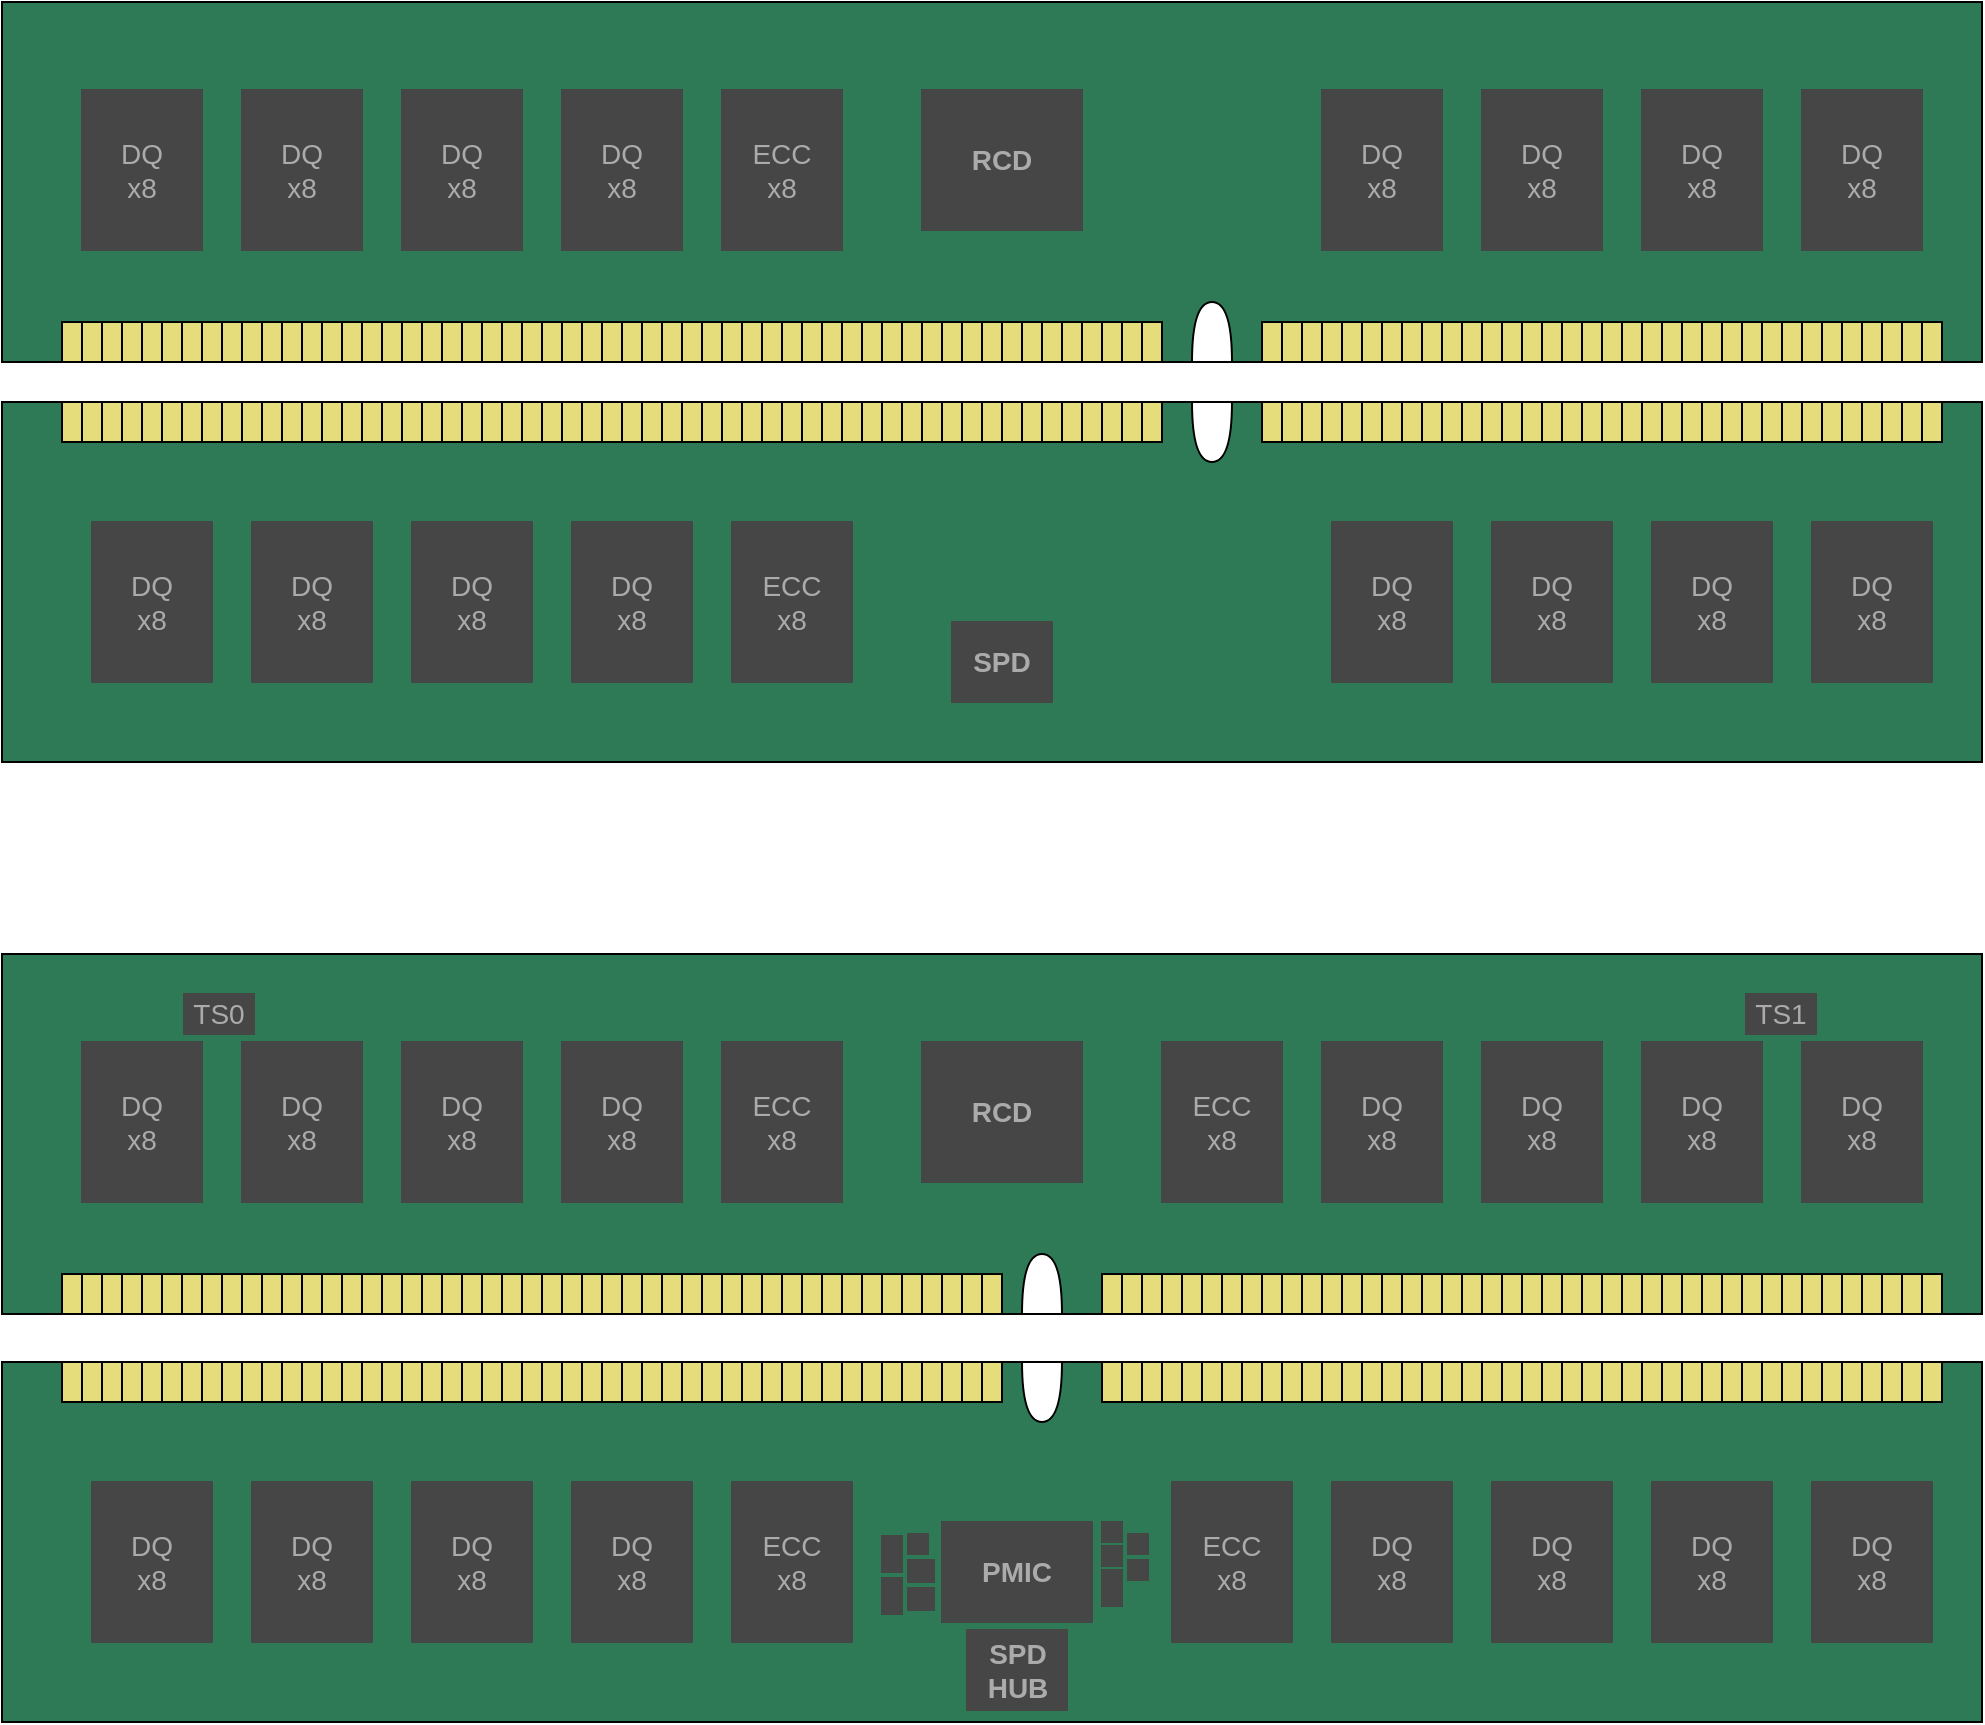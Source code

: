 <mxfile version="26.0.6">
  <diagram name="Page-1" id="8SwprvUhtXKsLwDliLoG">
    <mxGraphModel dx="1229" dy="791" grid="1" gridSize="10" guides="1" tooltips="1" connect="1" arrows="1" fold="1" page="1" pageScale="1" pageWidth="850" pageHeight="1100" math="0" shadow="0">
      <root>
        <mxCell id="0" />
        <mxCell id="1" parent="0" />
        <mxCell id="YjWWDXaZrfKZDx-xZvoM-2" value="" style="rounded=0;whiteSpace=wrap;html=1;fillColor=#2e7956;" vertex="1" parent="1">
          <mxGeometry x="20" y="210" width="990" height="180" as="geometry" />
        </mxCell>
        <mxCell id="YjWWDXaZrfKZDx-xZvoM-3" value="" style="rounded=0;whiteSpace=wrap;html=1;fillColor=#e5dc7b;" vertex="1" parent="1">
          <mxGeometry x="50" y="370" width="10" height="20" as="geometry" />
        </mxCell>
        <mxCell id="YjWWDXaZrfKZDx-xZvoM-4" value="" style="rounded=0;whiteSpace=wrap;html=1;fillColor=#e5dc7b;" vertex="1" parent="1">
          <mxGeometry x="60" y="370" width="10" height="20" as="geometry" />
        </mxCell>
        <mxCell id="YjWWDXaZrfKZDx-xZvoM-5" value="" style="rounded=0;whiteSpace=wrap;html=1;fillColor=#e5dc7b;" vertex="1" parent="1">
          <mxGeometry x="70" y="370" width="10" height="20" as="geometry" />
        </mxCell>
        <mxCell id="YjWWDXaZrfKZDx-xZvoM-6" value="" style="rounded=0;whiteSpace=wrap;html=1;fillColor=#e5dc7b;" vertex="1" parent="1">
          <mxGeometry x="80" y="370" width="10" height="20" as="geometry" />
        </mxCell>
        <mxCell id="YjWWDXaZrfKZDx-xZvoM-7" value="" style="rounded=0;whiteSpace=wrap;html=1;fillColor=#e5dc7b;" vertex="1" parent="1">
          <mxGeometry x="90" y="370" width="10" height="20" as="geometry" />
        </mxCell>
        <mxCell id="YjWWDXaZrfKZDx-xZvoM-8" value="" style="rounded=0;whiteSpace=wrap;html=1;fillColor=#e5dc7b;" vertex="1" parent="1">
          <mxGeometry x="100" y="370" width="10" height="20" as="geometry" />
        </mxCell>
        <mxCell id="YjWWDXaZrfKZDx-xZvoM-9" value="" style="rounded=0;whiteSpace=wrap;html=1;fillColor=#e5dc7b;" vertex="1" parent="1">
          <mxGeometry x="110" y="370" width="10" height="20" as="geometry" />
        </mxCell>
        <mxCell id="YjWWDXaZrfKZDx-xZvoM-10" value="" style="rounded=0;whiteSpace=wrap;html=1;fillColor=#e5dc7b;" vertex="1" parent="1">
          <mxGeometry x="120" y="370" width="10" height="20" as="geometry" />
        </mxCell>
        <mxCell id="YjWWDXaZrfKZDx-xZvoM-11" value="" style="rounded=0;whiteSpace=wrap;html=1;fillColor=#e5dc7b;" vertex="1" parent="1">
          <mxGeometry x="130" y="370" width="10" height="20" as="geometry" />
        </mxCell>
        <mxCell id="YjWWDXaZrfKZDx-xZvoM-12" value="" style="rounded=0;whiteSpace=wrap;html=1;fillColor=#e5dc7b;" vertex="1" parent="1">
          <mxGeometry x="140" y="370" width="10" height="20" as="geometry" />
        </mxCell>
        <mxCell id="YjWWDXaZrfKZDx-xZvoM-13" value="" style="rounded=0;whiteSpace=wrap;html=1;fillColor=#e5dc7b;" vertex="1" parent="1">
          <mxGeometry x="150" y="370" width="10" height="20" as="geometry" />
        </mxCell>
        <mxCell id="YjWWDXaZrfKZDx-xZvoM-14" value="" style="rounded=0;whiteSpace=wrap;html=1;fillColor=#e5dc7b;" vertex="1" parent="1">
          <mxGeometry x="160" y="370" width="10" height="20" as="geometry" />
        </mxCell>
        <mxCell id="YjWWDXaZrfKZDx-xZvoM-15" value="" style="rounded=0;whiteSpace=wrap;html=1;fillColor=#e5dc7b;" vertex="1" parent="1">
          <mxGeometry x="170" y="370" width="10" height="20" as="geometry" />
        </mxCell>
        <mxCell id="YjWWDXaZrfKZDx-xZvoM-16" value="" style="rounded=0;whiteSpace=wrap;html=1;fillColor=#e5dc7b;" vertex="1" parent="1">
          <mxGeometry x="180" y="370" width="10" height="20" as="geometry" />
        </mxCell>
        <mxCell id="YjWWDXaZrfKZDx-xZvoM-17" value="" style="rounded=0;whiteSpace=wrap;html=1;fillColor=#e5dc7b;" vertex="1" parent="1">
          <mxGeometry x="190" y="370" width="10" height="20" as="geometry" />
        </mxCell>
        <mxCell id="YjWWDXaZrfKZDx-xZvoM-18" value="" style="rounded=0;whiteSpace=wrap;html=1;fillColor=#e5dc7b;" vertex="1" parent="1">
          <mxGeometry x="200" y="370" width="10" height="20" as="geometry" />
        </mxCell>
        <mxCell id="YjWWDXaZrfKZDx-xZvoM-19" value="" style="rounded=0;whiteSpace=wrap;html=1;fillColor=#e5dc7b;" vertex="1" parent="1">
          <mxGeometry x="210" y="370" width="10" height="20" as="geometry" />
        </mxCell>
        <mxCell id="YjWWDXaZrfKZDx-xZvoM-20" value="" style="rounded=0;whiteSpace=wrap;html=1;fillColor=#e5dc7b;" vertex="1" parent="1">
          <mxGeometry x="220" y="370" width="10" height="20" as="geometry" />
        </mxCell>
        <mxCell id="YjWWDXaZrfKZDx-xZvoM-21" value="" style="rounded=0;whiteSpace=wrap;html=1;fillColor=#e5dc7b;" vertex="1" parent="1">
          <mxGeometry x="230" y="370" width="10" height="20" as="geometry" />
        </mxCell>
        <mxCell id="YjWWDXaZrfKZDx-xZvoM-22" value="" style="rounded=0;whiteSpace=wrap;html=1;fillColor=#e5dc7b;" vertex="1" parent="1">
          <mxGeometry x="240" y="370" width="10" height="20" as="geometry" />
        </mxCell>
        <mxCell id="YjWWDXaZrfKZDx-xZvoM-23" value="" style="rounded=0;whiteSpace=wrap;html=1;fillColor=#e5dc7b;" vertex="1" parent="1">
          <mxGeometry x="250" y="370" width="10" height="20" as="geometry" />
        </mxCell>
        <mxCell id="YjWWDXaZrfKZDx-xZvoM-24" value="" style="rounded=0;whiteSpace=wrap;html=1;fillColor=#e5dc7b;" vertex="1" parent="1">
          <mxGeometry x="260" y="370" width="10" height="20" as="geometry" />
        </mxCell>
        <mxCell id="YjWWDXaZrfKZDx-xZvoM-25" value="" style="rounded=0;whiteSpace=wrap;html=1;fillColor=#e5dc7b;" vertex="1" parent="1">
          <mxGeometry x="270" y="370" width="10" height="20" as="geometry" />
        </mxCell>
        <mxCell id="YjWWDXaZrfKZDx-xZvoM-26" value="" style="rounded=0;whiteSpace=wrap;html=1;fillColor=#e5dc7b;" vertex="1" parent="1">
          <mxGeometry x="280" y="370" width="10" height="20" as="geometry" />
        </mxCell>
        <mxCell id="YjWWDXaZrfKZDx-xZvoM-27" value="" style="rounded=0;whiteSpace=wrap;html=1;fillColor=#e5dc7b;" vertex="1" parent="1">
          <mxGeometry x="290" y="370" width="10" height="20" as="geometry" />
        </mxCell>
        <mxCell id="YjWWDXaZrfKZDx-xZvoM-28" value="" style="rounded=0;whiteSpace=wrap;html=1;fillColor=#e5dc7b;" vertex="1" parent="1">
          <mxGeometry x="300" y="370" width="10" height="20" as="geometry" />
        </mxCell>
        <mxCell id="YjWWDXaZrfKZDx-xZvoM-29" value="" style="rounded=0;whiteSpace=wrap;html=1;fillColor=#e5dc7b;" vertex="1" parent="1">
          <mxGeometry x="310" y="370" width="10" height="20" as="geometry" />
        </mxCell>
        <mxCell id="YjWWDXaZrfKZDx-xZvoM-30" value="" style="rounded=0;whiteSpace=wrap;html=1;fillColor=#e5dc7b;" vertex="1" parent="1">
          <mxGeometry x="320" y="370" width="10" height="20" as="geometry" />
        </mxCell>
        <mxCell id="YjWWDXaZrfKZDx-xZvoM-31" value="" style="rounded=0;whiteSpace=wrap;html=1;fillColor=#e5dc7b;" vertex="1" parent="1">
          <mxGeometry x="330" y="370" width="10" height="20" as="geometry" />
        </mxCell>
        <mxCell id="YjWWDXaZrfKZDx-xZvoM-32" value="" style="rounded=0;whiteSpace=wrap;html=1;fillColor=#e5dc7b;" vertex="1" parent="1">
          <mxGeometry x="340" y="370" width="10" height="20" as="geometry" />
        </mxCell>
        <mxCell id="YjWWDXaZrfKZDx-xZvoM-33" value="" style="rounded=0;whiteSpace=wrap;html=1;fillColor=#e5dc7b;" vertex="1" parent="1">
          <mxGeometry x="350" y="370" width="10" height="20" as="geometry" />
        </mxCell>
        <mxCell id="YjWWDXaZrfKZDx-xZvoM-34" value="" style="rounded=0;whiteSpace=wrap;html=1;fillColor=#e5dc7b;" vertex="1" parent="1">
          <mxGeometry x="360" y="370" width="10" height="20" as="geometry" />
        </mxCell>
        <mxCell id="YjWWDXaZrfKZDx-xZvoM-35" value="" style="rounded=0;whiteSpace=wrap;html=1;fillColor=#e5dc7b;" vertex="1" parent="1">
          <mxGeometry x="370" y="370" width="10" height="20" as="geometry" />
        </mxCell>
        <mxCell id="YjWWDXaZrfKZDx-xZvoM-36" value="" style="rounded=0;whiteSpace=wrap;html=1;fillColor=#e5dc7b;" vertex="1" parent="1">
          <mxGeometry x="380" y="370" width="10" height="20" as="geometry" />
        </mxCell>
        <mxCell id="YjWWDXaZrfKZDx-xZvoM-37" value="" style="rounded=0;whiteSpace=wrap;html=1;fillColor=#e5dc7b;" vertex="1" parent="1">
          <mxGeometry x="390" y="370" width="10" height="20" as="geometry" />
        </mxCell>
        <mxCell id="YjWWDXaZrfKZDx-xZvoM-38" value="" style="rounded=0;whiteSpace=wrap;html=1;fillColor=#e5dc7b;" vertex="1" parent="1">
          <mxGeometry x="400" y="370" width="10" height="20" as="geometry" />
        </mxCell>
        <mxCell id="YjWWDXaZrfKZDx-xZvoM-39" value="" style="rounded=0;whiteSpace=wrap;html=1;fillColor=#e5dc7b;" vertex="1" parent="1">
          <mxGeometry x="410" y="370" width="10" height="20" as="geometry" />
        </mxCell>
        <mxCell id="YjWWDXaZrfKZDx-xZvoM-40" value="" style="rounded=0;whiteSpace=wrap;html=1;fillColor=#e5dc7b;" vertex="1" parent="1">
          <mxGeometry x="420" y="370" width="10" height="20" as="geometry" />
        </mxCell>
        <mxCell id="YjWWDXaZrfKZDx-xZvoM-41" value="" style="rounded=0;whiteSpace=wrap;html=1;fillColor=#e5dc7b;" vertex="1" parent="1">
          <mxGeometry x="550" y="370" width="10" height="20" as="geometry" />
        </mxCell>
        <mxCell id="YjWWDXaZrfKZDx-xZvoM-42" value="" style="rounded=0;whiteSpace=wrap;html=1;fillColor=#e5dc7b;" vertex="1" parent="1">
          <mxGeometry x="560" y="370" width="10" height="20" as="geometry" />
        </mxCell>
        <mxCell id="YjWWDXaZrfKZDx-xZvoM-43" value="" style="rounded=0;whiteSpace=wrap;html=1;fillColor=#e5dc7b;" vertex="1" parent="1">
          <mxGeometry x="570" y="370" width="10" height="20" as="geometry" />
        </mxCell>
        <mxCell id="YjWWDXaZrfKZDx-xZvoM-44" value="" style="rounded=0;whiteSpace=wrap;html=1;fillColor=#e5dc7b;" vertex="1" parent="1">
          <mxGeometry x="580" y="370" width="10" height="20" as="geometry" />
        </mxCell>
        <mxCell id="YjWWDXaZrfKZDx-xZvoM-45" value="" style="rounded=0;whiteSpace=wrap;html=1;fillColor=#e5dc7b;" vertex="1" parent="1">
          <mxGeometry x="590" y="370" width="10" height="20" as="geometry" />
        </mxCell>
        <mxCell id="YjWWDXaZrfKZDx-xZvoM-46" value="" style="rounded=0;whiteSpace=wrap;html=1;fillColor=#e5dc7b;" vertex="1" parent="1">
          <mxGeometry x="650" y="370" width="10" height="20" as="geometry" />
        </mxCell>
        <mxCell id="YjWWDXaZrfKZDx-xZvoM-47" value="" style="rounded=0;whiteSpace=wrap;html=1;fillColor=#e5dc7b;" vertex="1" parent="1">
          <mxGeometry x="660" y="370" width="10" height="20" as="geometry" />
        </mxCell>
        <mxCell id="YjWWDXaZrfKZDx-xZvoM-48" value="" style="rounded=0;whiteSpace=wrap;html=1;fillColor=#e5dc7b;" vertex="1" parent="1">
          <mxGeometry x="670" y="370" width="10" height="20" as="geometry" />
        </mxCell>
        <mxCell id="YjWWDXaZrfKZDx-xZvoM-49" value="" style="rounded=0;whiteSpace=wrap;html=1;fillColor=#e5dc7b;" vertex="1" parent="1">
          <mxGeometry x="680" y="370" width="10" height="20" as="geometry" />
        </mxCell>
        <mxCell id="YjWWDXaZrfKZDx-xZvoM-50" value="" style="rounded=0;whiteSpace=wrap;html=1;fillColor=#e5dc7b;" vertex="1" parent="1">
          <mxGeometry x="690" y="370" width="10" height="20" as="geometry" />
        </mxCell>
        <mxCell id="YjWWDXaZrfKZDx-xZvoM-51" value="" style="rounded=0;whiteSpace=wrap;html=1;fillColor=#e5dc7b;" vertex="1" parent="1">
          <mxGeometry x="700" y="370" width="10" height="20" as="geometry" />
        </mxCell>
        <mxCell id="YjWWDXaZrfKZDx-xZvoM-52" value="" style="rounded=0;whiteSpace=wrap;html=1;fillColor=#e5dc7b;" vertex="1" parent="1">
          <mxGeometry x="710" y="370" width="10" height="20" as="geometry" />
        </mxCell>
        <mxCell id="YjWWDXaZrfKZDx-xZvoM-53" value="" style="rounded=0;whiteSpace=wrap;html=1;fillColor=#e5dc7b;" vertex="1" parent="1">
          <mxGeometry x="720" y="370" width="10" height="20" as="geometry" />
        </mxCell>
        <mxCell id="YjWWDXaZrfKZDx-xZvoM-54" value="" style="rounded=0;whiteSpace=wrap;html=1;fillColor=#e5dc7b;" vertex="1" parent="1">
          <mxGeometry x="730" y="370" width="10" height="20" as="geometry" />
        </mxCell>
        <mxCell id="YjWWDXaZrfKZDx-xZvoM-55" value="" style="rounded=0;whiteSpace=wrap;html=1;fillColor=#e5dc7b;" vertex="1" parent="1">
          <mxGeometry x="740" y="370" width="10" height="20" as="geometry" />
        </mxCell>
        <mxCell id="YjWWDXaZrfKZDx-xZvoM-56" value="" style="rounded=0;whiteSpace=wrap;html=1;fillColor=#e5dc7b;" vertex="1" parent="1">
          <mxGeometry x="750" y="370" width="10" height="20" as="geometry" />
        </mxCell>
        <mxCell id="YjWWDXaZrfKZDx-xZvoM-57" value="" style="rounded=0;whiteSpace=wrap;html=1;fillColor=#e5dc7b;" vertex="1" parent="1">
          <mxGeometry x="760" y="370" width="10" height="20" as="geometry" />
        </mxCell>
        <mxCell id="YjWWDXaZrfKZDx-xZvoM-58" value="" style="rounded=0;whiteSpace=wrap;html=1;fillColor=#e5dc7b;" vertex="1" parent="1">
          <mxGeometry x="770" y="370" width="10" height="20" as="geometry" />
        </mxCell>
        <mxCell id="YjWWDXaZrfKZDx-xZvoM-59" value="" style="rounded=0;whiteSpace=wrap;html=1;fillColor=#e5dc7b;" vertex="1" parent="1">
          <mxGeometry x="780" y="370" width="10" height="20" as="geometry" />
        </mxCell>
        <mxCell id="YjWWDXaZrfKZDx-xZvoM-60" value="" style="rounded=0;whiteSpace=wrap;html=1;fillColor=#e5dc7b;" vertex="1" parent="1">
          <mxGeometry x="790" y="370" width="10" height="20" as="geometry" />
        </mxCell>
        <mxCell id="YjWWDXaZrfKZDx-xZvoM-61" value="" style="rounded=0;whiteSpace=wrap;html=1;fillColor=#e5dc7b;" vertex="1" parent="1">
          <mxGeometry x="800" y="370" width="10" height="20" as="geometry" />
        </mxCell>
        <mxCell id="YjWWDXaZrfKZDx-xZvoM-62" value="" style="rounded=0;whiteSpace=wrap;html=1;fillColor=#e5dc7b;" vertex="1" parent="1">
          <mxGeometry x="810" y="370" width="10" height="20" as="geometry" />
        </mxCell>
        <mxCell id="YjWWDXaZrfKZDx-xZvoM-63" value="" style="rounded=0;whiteSpace=wrap;html=1;fillColor=#e5dc7b;" vertex="1" parent="1">
          <mxGeometry x="820" y="370" width="10" height="20" as="geometry" />
        </mxCell>
        <mxCell id="YjWWDXaZrfKZDx-xZvoM-64" value="" style="rounded=0;whiteSpace=wrap;html=1;fillColor=#e5dc7b;" vertex="1" parent="1">
          <mxGeometry x="830" y="370" width="10" height="20" as="geometry" />
        </mxCell>
        <mxCell id="YjWWDXaZrfKZDx-xZvoM-65" value="" style="rounded=0;whiteSpace=wrap;html=1;fillColor=#e5dc7b;" vertex="1" parent="1">
          <mxGeometry x="840" y="370" width="10" height="20" as="geometry" />
        </mxCell>
        <mxCell id="YjWWDXaZrfKZDx-xZvoM-66" value="" style="rounded=0;whiteSpace=wrap;html=1;fillColor=#e5dc7b;" vertex="1" parent="1">
          <mxGeometry x="850" y="370" width="10" height="20" as="geometry" />
        </mxCell>
        <mxCell id="YjWWDXaZrfKZDx-xZvoM-67" value="" style="rounded=0;whiteSpace=wrap;html=1;fillColor=#e5dc7b;" vertex="1" parent="1">
          <mxGeometry x="860" y="370" width="10" height="20" as="geometry" />
        </mxCell>
        <mxCell id="YjWWDXaZrfKZDx-xZvoM-68" value="" style="rounded=0;whiteSpace=wrap;html=1;fillColor=#e5dc7b;" vertex="1" parent="1">
          <mxGeometry x="870" y="370" width="10" height="20" as="geometry" />
        </mxCell>
        <mxCell id="YjWWDXaZrfKZDx-xZvoM-69" value="" style="rounded=0;whiteSpace=wrap;html=1;fillColor=#e5dc7b;" vertex="1" parent="1">
          <mxGeometry x="880" y="370" width="10" height="20" as="geometry" />
        </mxCell>
        <mxCell id="YjWWDXaZrfKZDx-xZvoM-70" value="" style="rounded=0;whiteSpace=wrap;html=1;fillColor=#e5dc7b;" vertex="1" parent="1">
          <mxGeometry x="890" y="370" width="10" height="20" as="geometry" />
        </mxCell>
        <mxCell id="YjWWDXaZrfKZDx-xZvoM-71" value="" style="rounded=0;whiteSpace=wrap;html=1;fillColor=#e5dc7b;" vertex="1" parent="1">
          <mxGeometry x="900" y="370" width="10" height="20" as="geometry" />
        </mxCell>
        <mxCell id="YjWWDXaZrfKZDx-xZvoM-72" value="" style="rounded=0;whiteSpace=wrap;html=1;fillColor=#e5dc7b;" vertex="1" parent="1">
          <mxGeometry x="910" y="370" width="10" height="20" as="geometry" />
        </mxCell>
        <mxCell id="YjWWDXaZrfKZDx-xZvoM-73" value="" style="rounded=0;whiteSpace=wrap;html=1;fillColor=#e5dc7b;" vertex="1" parent="1">
          <mxGeometry x="920" y="370" width="10" height="20" as="geometry" />
        </mxCell>
        <mxCell id="YjWWDXaZrfKZDx-xZvoM-74" value="" style="rounded=0;whiteSpace=wrap;html=1;fillColor=#e5dc7b;" vertex="1" parent="1">
          <mxGeometry x="930" y="370" width="10" height="20" as="geometry" />
        </mxCell>
        <mxCell id="YjWWDXaZrfKZDx-xZvoM-75" value="" style="rounded=0;whiteSpace=wrap;html=1;fillColor=#e5dc7b;" vertex="1" parent="1">
          <mxGeometry x="940" y="370" width="10" height="20" as="geometry" />
        </mxCell>
        <mxCell id="YjWWDXaZrfKZDx-xZvoM-76" value="" style="rounded=0;whiteSpace=wrap;html=1;fillColor=#e5dc7b;" vertex="1" parent="1">
          <mxGeometry x="950" y="370" width="10" height="20" as="geometry" />
        </mxCell>
        <mxCell id="YjWWDXaZrfKZDx-xZvoM-77" value="" style="rounded=0;whiteSpace=wrap;html=1;fillColor=#e5dc7b;" vertex="1" parent="1">
          <mxGeometry x="960" y="370" width="10" height="20" as="geometry" />
        </mxCell>
        <mxCell id="YjWWDXaZrfKZDx-xZvoM-78" value="" style="rounded=0;whiteSpace=wrap;html=1;fillColor=#e5dc7b;" vertex="1" parent="1">
          <mxGeometry x="970" y="370" width="10" height="20" as="geometry" />
        </mxCell>
        <mxCell id="YjWWDXaZrfKZDx-xZvoM-79" value="" style="rounded=0;whiteSpace=wrap;html=1;fillColor=#e5dc7b;" vertex="1" parent="1">
          <mxGeometry x="980" y="370" width="10" height="20" as="geometry" />
        </mxCell>
        <mxCell id="YjWWDXaZrfKZDx-xZvoM-80" value="" style="shape=or;whiteSpace=wrap;html=1;direction=north;" vertex="1" parent="1">
          <mxGeometry x="615" y="360" width="20" height="30" as="geometry" />
        </mxCell>
        <mxCell id="YjWWDXaZrfKZDx-xZvoM-81" value="" style="rounded=0;whiteSpace=wrap;html=1;fillColor=#e5dc7b;" vertex="1" parent="1">
          <mxGeometry x="520" y="370" width="10" height="20" as="geometry" />
        </mxCell>
        <mxCell id="YjWWDXaZrfKZDx-xZvoM-82" value="" style="rounded=0;whiteSpace=wrap;html=1;fillColor=#e5dc7b;" vertex="1" parent="1">
          <mxGeometry x="530" y="370" width="10" height="20" as="geometry" />
        </mxCell>
        <mxCell id="YjWWDXaZrfKZDx-xZvoM-83" value="" style="rounded=0;whiteSpace=wrap;html=1;fillColor=#e5dc7b;" vertex="1" parent="1">
          <mxGeometry x="540" y="370" width="10" height="20" as="geometry" />
        </mxCell>
        <mxCell id="YjWWDXaZrfKZDx-xZvoM-84" value="" style="rounded=0;whiteSpace=wrap;html=1;fillColor=#e5dc7b;" vertex="1" parent="1">
          <mxGeometry x="430" y="370" width="10" height="20" as="geometry" />
        </mxCell>
        <mxCell id="YjWWDXaZrfKZDx-xZvoM-85" value="" style="rounded=0;whiteSpace=wrap;html=1;fillColor=#e5dc7b;" vertex="1" parent="1">
          <mxGeometry x="440" y="370" width="10" height="20" as="geometry" />
        </mxCell>
        <mxCell id="YjWWDXaZrfKZDx-xZvoM-86" value="&lt;font style=&quot;font-size: 14px;&quot; color=&quot;#ababab&quot;&gt;&lt;b&gt;RCD&lt;/b&gt;&lt;/font&gt;" style="rounded=0;whiteSpace=wrap;html=1;strokeColor=#454744;fillColor=#464646;direction=south;" vertex="1" parent="1">
          <mxGeometry x="480" y="254" width="80" height="70" as="geometry" />
        </mxCell>
        <mxCell id="YjWWDXaZrfKZDx-xZvoM-87" value="" style="rounded=0;whiteSpace=wrap;html=1;fillColor=#e5dc7b;" vertex="1" parent="1">
          <mxGeometry x="450" y="370" width="10" height="20" as="geometry" />
        </mxCell>
        <mxCell id="YjWWDXaZrfKZDx-xZvoM-88" value="" style="rounded=0;whiteSpace=wrap;html=1;fillColor=#e5dc7b;" vertex="1" parent="1">
          <mxGeometry x="460" y="370" width="10" height="20" as="geometry" />
        </mxCell>
        <mxCell id="YjWWDXaZrfKZDx-xZvoM-89" value="" style="rounded=0;whiteSpace=wrap;html=1;fillColor=#e5dc7b;" vertex="1" parent="1">
          <mxGeometry x="470" y="370" width="10" height="20" as="geometry" />
        </mxCell>
        <mxCell id="YjWWDXaZrfKZDx-xZvoM-90" value="" style="rounded=0;whiteSpace=wrap;html=1;fillColor=#e5dc7b;" vertex="1" parent="1">
          <mxGeometry x="480" y="370" width="10" height="20" as="geometry" />
        </mxCell>
        <mxCell id="YjWWDXaZrfKZDx-xZvoM-91" value="" style="rounded=0;whiteSpace=wrap;html=1;fillColor=#e5dc7b;" vertex="1" parent="1">
          <mxGeometry x="490" y="370" width="10" height="20" as="geometry" />
        </mxCell>
        <mxCell id="YjWWDXaZrfKZDx-xZvoM-92" value="" style="rounded=0;whiteSpace=wrap;html=1;fillColor=#e5dc7b;" vertex="1" parent="1">
          <mxGeometry x="500" y="370" width="10" height="20" as="geometry" />
        </mxCell>
        <mxCell id="YjWWDXaZrfKZDx-xZvoM-93" value="" style="rounded=0;whiteSpace=wrap;html=1;fillColor=#e5dc7b;" vertex="1" parent="1">
          <mxGeometry x="510" y="370" width="10" height="20" as="geometry" />
        </mxCell>
        <mxCell id="YjWWDXaZrfKZDx-xZvoM-110" value="&lt;font style=&quot;font-size: 14px;&quot; color=&quot;#ababab&quot;&gt;DQ&lt;/font&gt;&lt;div style=&quot;font-size: 14px;&quot;&gt;&lt;font color=&quot;#ababab&quot;&gt;x8&lt;/font&gt;&lt;/div&gt;" style="rounded=0;whiteSpace=wrap;html=1;strokeColor=#454744;fillColor=#464646;" vertex="1" parent="1">
          <mxGeometry x="60" y="254" width="60" height="80" as="geometry" />
        </mxCell>
        <mxCell id="YjWWDXaZrfKZDx-xZvoM-111" value="&lt;font style=&quot;font-size: 14px;&quot; color=&quot;#ababab&quot;&gt;DQ&lt;/font&gt;&lt;div style=&quot;font-size: 14px;&quot;&gt;&lt;font color=&quot;#ababab&quot;&gt;x8&lt;/font&gt;&lt;/div&gt;" style="rounded=0;whiteSpace=wrap;html=1;strokeColor=#454744;fillColor=#464646;" vertex="1" parent="1">
          <mxGeometry x="140" y="254" width="60" height="80" as="geometry" />
        </mxCell>
        <mxCell id="YjWWDXaZrfKZDx-xZvoM-112" value="&lt;font style=&quot;font-size: 14px;&quot; color=&quot;#ababab&quot;&gt;DQ&lt;/font&gt;&lt;div style=&quot;font-size: 14px;&quot;&gt;&lt;font color=&quot;#ababab&quot;&gt;x8&lt;/font&gt;&lt;/div&gt;" style="rounded=0;whiteSpace=wrap;html=1;strokeColor=#454744;fillColor=#464646;" vertex="1" parent="1">
          <mxGeometry x="220" y="254" width="60" height="80" as="geometry" />
        </mxCell>
        <mxCell id="YjWWDXaZrfKZDx-xZvoM-113" value="&lt;font style=&quot;font-size: 14px;&quot; color=&quot;#ababab&quot;&gt;DQ&lt;/font&gt;&lt;div style=&quot;font-size: 14px;&quot;&gt;&lt;font color=&quot;#ababab&quot;&gt;x8&lt;/font&gt;&lt;/div&gt;" style="rounded=0;whiteSpace=wrap;html=1;strokeColor=#454744;fillColor=#464646;" vertex="1" parent="1">
          <mxGeometry x="300" y="254" width="60" height="80" as="geometry" />
        </mxCell>
        <mxCell id="YjWWDXaZrfKZDx-xZvoM-114" value="&lt;font style=&quot;font-size: 14px;&quot; color=&quot;#ababab&quot;&gt;ECC&lt;/font&gt;&lt;div style=&quot;font-size: 14px;&quot;&gt;&lt;font color=&quot;#ababab&quot;&gt;x8&lt;/font&gt;&lt;/div&gt;" style="rounded=0;whiteSpace=wrap;html=1;strokeColor=#454744;fillColor=#464646;" vertex="1" parent="1">
          <mxGeometry x="380" y="254" width="60" height="80" as="geometry" />
        </mxCell>
        <mxCell id="YjWWDXaZrfKZDx-xZvoM-116" value="&lt;font style=&quot;font-size: 14px;&quot; color=&quot;#ababab&quot;&gt;DQ&lt;/font&gt;&lt;div style=&quot;font-size: 14px;&quot;&gt;&lt;font color=&quot;#ababab&quot;&gt;x8&lt;/font&gt;&lt;/div&gt;" style="rounded=0;whiteSpace=wrap;html=1;strokeColor=#454744;fillColor=#464646;" vertex="1" parent="1">
          <mxGeometry x="680" y="254" width="60" height="80" as="geometry" />
        </mxCell>
        <mxCell id="YjWWDXaZrfKZDx-xZvoM-117" value="&lt;font style=&quot;font-size: 14px;&quot; color=&quot;#ababab&quot;&gt;DQ&lt;/font&gt;&lt;div style=&quot;font-size: 14px;&quot;&gt;&lt;font color=&quot;#ababab&quot;&gt;x8&lt;/font&gt;&lt;/div&gt;" style="rounded=0;whiteSpace=wrap;html=1;strokeColor=#454744;fillColor=#464646;" vertex="1" parent="1">
          <mxGeometry x="760" y="254" width="60" height="80" as="geometry" />
        </mxCell>
        <mxCell id="YjWWDXaZrfKZDx-xZvoM-118" value="&lt;font style=&quot;font-size: 14px;&quot; color=&quot;#ababab&quot;&gt;DQ&lt;/font&gt;&lt;div style=&quot;font-size: 14px;&quot;&gt;&lt;font color=&quot;#ababab&quot;&gt;x8&lt;/font&gt;&lt;/div&gt;" style="rounded=0;whiteSpace=wrap;html=1;strokeColor=#454744;fillColor=#464646;" vertex="1" parent="1">
          <mxGeometry x="840" y="254" width="60" height="80" as="geometry" />
        </mxCell>
        <mxCell id="YjWWDXaZrfKZDx-xZvoM-119" value="&lt;font style=&quot;font-size: 14px;&quot; color=&quot;#ababab&quot;&gt;DQ&lt;/font&gt;&lt;div style=&quot;font-size: 14px;&quot;&gt;&lt;font color=&quot;#ababab&quot;&gt;x8&lt;/font&gt;&lt;/div&gt;" style="rounded=0;whiteSpace=wrap;html=1;strokeColor=#454744;fillColor=#464646;" vertex="1" parent="1">
          <mxGeometry x="920" y="254" width="60" height="80" as="geometry" />
        </mxCell>
        <mxCell id="YjWWDXaZrfKZDx-xZvoM-159" value="" style="rounded=0;whiteSpace=wrap;html=1;fillColor=#2e7956;" vertex="1" parent="1">
          <mxGeometry x="20" y="410" width="990" height="180" as="geometry" />
        </mxCell>
        <mxCell id="YjWWDXaZrfKZDx-xZvoM-160" value="" style="rounded=0;whiteSpace=wrap;html=1;fillColor=#e5dc7b;" vertex="1" parent="1">
          <mxGeometry x="50" y="410" width="10" height="20" as="geometry" />
        </mxCell>
        <mxCell id="YjWWDXaZrfKZDx-xZvoM-161" value="" style="rounded=0;whiteSpace=wrap;html=1;fillColor=#e5dc7b;" vertex="1" parent="1">
          <mxGeometry x="60" y="410" width="10" height="20" as="geometry" />
        </mxCell>
        <mxCell id="YjWWDXaZrfKZDx-xZvoM-162" value="" style="rounded=0;whiteSpace=wrap;html=1;fillColor=#e5dc7b;" vertex="1" parent="1">
          <mxGeometry x="70" y="410" width="10" height="20" as="geometry" />
        </mxCell>
        <mxCell id="YjWWDXaZrfKZDx-xZvoM-163" value="" style="rounded=0;whiteSpace=wrap;html=1;fillColor=#e5dc7b;" vertex="1" parent="1">
          <mxGeometry x="80" y="410" width="10" height="20" as="geometry" />
        </mxCell>
        <mxCell id="YjWWDXaZrfKZDx-xZvoM-164" value="" style="rounded=0;whiteSpace=wrap;html=1;fillColor=#e5dc7b;" vertex="1" parent="1">
          <mxGeometry x="90" y="410" width="10" height="20" as="geometry" />
        </mxCell>
        <mxCell id="YjWWDXaZrfKZDx-xZvoM-165" value="" style="rounded=0;whiteSpace=wrap;html=1;fillColor=#e5dc7b;" vertex="1" parent="1">
          <mxGeometry x="100" y="410" width="10" height="20" as="geometry" />
        </mxCell>
        <mxCell id="YjWWDXaZrfKZDx-xZvoM-166" value="" style="rounded=0;whiteSpace=wrap;html=1;fillColor=#e5dc7b;" vertex="1" parent="1">
          <mxGeometry x="110" y="410" width="10" height="20" as="geometry" />
        </mxCell>
        <mxCell id="YjWWDXaZrfKZDx-xZvoM-167" value="" style="rounded=0;whiteSpace=wrap;html=1;fillColor=#e5dc7b;" vertex="1" parent="1">
          <mxGeometry x="120" y="410" width="10" height="20" as="geometry" />
        </mxCell>
        <mxCell id="YjWWDXaZrfKZDx-xZvoM-168" value="" style="rounded=0;whiteSpace=wrap;html=1;fillColor=#e5dc7b;" vertex="1" parent="1">
          <mxGeometry x="130" y="410" width="10" height="20" as="geometry" />
        </mxCell>
        <mxCell id="YjWWDXaZrfKZDx-xZvoM-169" value="" style="rounded=0;whiteSpace=wrap;html=1;fillColor=#e5dc7b;" vertex="1" parent="1">
          <mxGeometry x="140" y="410" width="10" height="20" as="geometry" />
        </mxCell>
        <mxCell id="YjWWDXaZrfKZDx-xZvoM-170" value="" style="rounded=0;whiteSpace=wrap;html=1;fillColor=#e5dc7b;" vertex="1" parent="1">
          <mxGeometry x="150" y="410" width="10" height="20" as="geometry" />
        </mxCell>
        <mxCell id="YjWWDXaZrfKZDx-xZvoM-171" value="" style="rounded=0;whiteSpace=wrap;html=1;fillColor=#e5dc7b;" vertex="1" parent="1">
          <mxGeometry x="160" y="410" width="10" height="20" as="geometry" />
        </mxCell>
        <mxCell id="YjWWDXaZrfKZDx-xZvoM-172" value="" style="rounded=0;whiteSpace=wrap;html=1;fillColor=#e5dc7b;" vertex="1" parent="1">
          <mxGeometry x="170" y="410" width="10" height="20" as="geometry" />
        </mxCell>
        <mxCell id="YjWWDXaZrfKZDx-xZvoM-173" value="" style="rounded=0;whiteSpace=wrap;html=1;fillColor=#e5dc7b;" vertex="1" parent="1">
          <mxGeometry x="180" y="410" width="10" height="20" as="geometry" />
        </mxCell>
        <mxCell id="YjWWDXaZrfKZDx-xZvoM-174" value="" style="rounded=0;whiteSpace=wrap;html=1;fillColor=#e5dc7b;" vertex="1" parent="1">
          <mxGeometry x="190" y="410" width="10" height="20" as="geometry" />
        </mxCell>
        <mxCell id="YjWWDXaZrfKZDx-xZvoM-175" value="" style="rounded=0;whiteSpace=wrap;html=1;fillColor=#e5dc7b;" vertex="1" parent="1">
          <mxGeometry x="200" y="410" width="10" height="20" as="geometry" />
        </mxCell>
        <mxCell id="YjWWDXaZrfKZDx-xZvoM-176" value="" style="rounded=0;whiteSpace=wrap;html=1;fillColor=#e5dc7b;" vertex="1" parent="1">
          <mxGeometry x="210" y="410" width="10" height="20" as="geometry" />
        </mxCell>
        <mxCell id="YjWWDXaZrfKZDx-xZvoM-177" value="" style="rounded=0;whiteSpace=wrap;html=1;fillColor=#e5dc7b;" vertex="1" parent="1">
          <mxGeometry x="220" y="410" width="10" height="20" as="geometry" />
        </mxCell>
        <mxCell id="YjWWDXaZrfKZDx-xZvoM-178" value="" style="rounded=0;whiteSpace=wrap;html=1;fillColor=#e5dc7b;" vertex="1" parent="1">
          <mxGeometry x="230" y="410" width="10" height="20" as="geometry" />
        </mxCell>
        <mxCell id="YjWWDXaZrfKZDx-xZvoM-179" value="" style="rounded=0;whiteSpace=wrap;html=1;fillColor=#e5dc7b;" vertex="1" parent="1">
          <mxGeometry x="240" y="410" width="10" height="20" as="geometry" />
        </mxCell>
        <mxCell id="YjWWDXaZrfKZDx-xZvoM-180" value="" style="rounded=0;whiteSpace=wrap;html=1;fillColor=#e5dc7b;" vertex="1" parent="1">
          <mxGeometry x="250" y="410" width="10" height="20" as="geometry" />
        </mxCell>
        <mxCell id="YjWWDXaZrfKZDx-xZvoM-181" value="" style="rounded=0;whiteSpace=wrap;html=1;fillColor=#e5dc7b;" vertex="1" parent="1">
          <mxGeometry x="260" y="410" width="10" height="20" as="geometry" />
        </mxCell>
        <mxCell id="YjWWDXaZrfKZDx-xZvoM-182" value="" style="rounded=0;whiteSpace=wrap;html=1;fillColor=#e5dc7b;" vertex="1" parent="1">
          <mxGeometry x="270" y="410" width="10" height="20" as="geometry" />
        </mxCell>
        <mxCell id="YjWWDXaZrfKZDx-xZvoM-183" value="" style="rounded=0;whiteSpace=wrap;html=1;fillColor=#e5dc7b;" vertex="1" parent="1">
          <mxGeometry x="280" y="410" width="10" height="20" as="geometry" />
        </mxCell>
        <mxCell id="YjWWDXaZrfKZDx-xZvoM-184" value="" style="rounded=0;whiteSpace=wrap;html=1;fillColor=#e5dc7b;" vertex="1" parent="1">
          <mxGeometry x="290" y="410" width="10" height="20" as="geometry" />
        </mxCell>
        <mxCell id="YjWWDXaZrfKZDx-xZvoM-185" value="" style="rounded=0;whiteSpace=wrap;html=1;fillColor=#e5dc7b;" vertex="1" parent="1">
          <mxGeometry x="300" y="410" width="10" height="20" as="geometry" />
        </mxCell>
        <mxCell id="YjWWDXaZrfKZDx-xZvoM-186" value="" style="rounded=0;whiteSpace=wrap;html=1;fillColor=#e5dc7b;" vertex="1" parent="1">
          <mxGeometry x="310" y="410" width="10" height="20" as="geometry" />
        </mxCell>
        <mxCell id="YjWWDXaZrfKZDx-xZvoM-187" value="" style="rounded=0;whiteSpace=wrap;html=1;fillColor=#e5dc7b;" vertex="1" parent="1">
          <mxGeometry x="320" y="410" width="10" height="20" as="geometry" />
        </mxCell>
        <mxCell id="YjWWDXaZrfKZDx-xZvoM-188" value="" style="rounded=0;whiteSpace=wrap;html=1;fillColor=#e5dc7b;" vertex="1" parent="1">
          <mxGeometry x="330" y="410" width="10" height="20" as="geometry" />
        </mxCell>
        <mxCell id="YjWWDXaZrfKZDx-xZvoM-189" value="" style="rounded=0;whiteSpace=wrap;html=1;fillColor=#e5dc7b;" vertex="1" parent="1">
          <mxGeometry x="340" y="410" width="10" height="20" as="geometry" />
        </mxCell>
        <mxCell id="YjWWDXaZrfKZDx-xZvoM-190" value="" style="rounded=0;whiteSpace=wrap;html=1;fillColor=#e5dc7b;" vertex="1" parent="1">
          <mxGeometry x="350" y="410" width="10" height="20" as="geometry" />
        </mxCell>
        <mxCell id="YjWWDXaZrfKZDx-xZvoM-191" value="" style="rounded=0;whiteSpace=wrap;html=1;fillColor=#e5dc7b;" vertex="1" parent="1">
          <mxGeometry x="360" y="410" width="10" height="20" as="geometry" />
        </mxCell>
        <mxCell id="YjWWDXaZrfKZDx-xZvoM-192" value="" style="rounded=0;whiteSpace=wrap;html=1;fillColor=#e5dc7b;" vertex="1" parent="1">
          <mxGeometry x="370" y="410" width="10" height="20" as="geometry" />
        </mxCell>
        <mxCell id="YjWWDXaZrfKZDx-xZvoM-193" value="" style="rounded=0;whiteSpace=wrap;html=1;fillColor=#e5dc7b;" vertex="1" parent="1">
          <mxGeometry x="380" y="410" width="10" height="20" as="geometry" />
        </mxCell>
        <mxCell id="YjWWDXaZrfKZDx-xZvoM-194" value="" style="rounded=0;whiteSpace=wrap;html=1;fillColor=#e5dc7b;" vertex="1" parent="1">
          <mxGeometry x="390" y="410" width="10" height="20" as="geometry" />
        </mxCell>
        <mxCell id="YjWWDXaZrfKZDx-xZvoM-195" value="" style="rounded=0;whiteSpace=wrap;html=1;fillColor=#e5dc7b;" vertex="1" parent="1">
          <mxGeometry x="400" y="410" width="10" height="20" as="geometry" />
        </mxCell>
        <mxCell id="YjWWDXaZrfKZDx-xZvoM-196" value="" style="rounded=0;whiteSpace=wrap;html=1;fillColor=#e5dc7b;" vertex="1" parent="1">
          <mxGeometry x="410" y="410" width="10" height="20" as="geometry" />
        </mxCell>
        <mxCell id="YjWWDXaZrfKZDx-xZvoM-197" value="" style="rounded=0;whiteSpace=wrap;html=1;fillColor=#e5dc7b;" vertex="1" parent="1">
          <mxGeometry x="420" y="410" width="10" height="20" as="geometry" />
        </mxCell>
        <mxCell id="YjWWDXaZrfKZDx-xZvoM-198" value="" style="rounded=0;whiteSpace=wrap;html=1;fillColor=#e5dc7b;" vertex="1" parent="1">
          <mxGeometry x="550" y="410" width="10" height="20" as="geometry" />
        </mxCell>
        <mxCell id="YjWWDXaZrfKZDx-xZvoM-199" value="" style="rounded=0;whiteSpace=wrap;html=1;fillColor=#e5dc7b;" vertex="1" parent="1">
          <mxGeometry x="560" y="410" width="10" height="20" as="geometry" />
        </mxCell>
        <mxCell id="YjWWDXaZrfKZDx-xZvoM-200" value="" style="rounded=0;whiteSpace=wrap;html=1;fillColor=#e5dc7b;" vertex="1" parent="1">
          <mxGeometry x="570" y="410" width="10" height="20" as="geometry" />
        </mxCell>
        <mxCell id="YjWWDXaZrfKZDx-xZvoM-201" value="" style="rounded=0;whiteSpace=wrap;html=1;fillColor=#e5dc7b;" vertex="1" parent="1">
          <mxGeometry x="580" y="410" width="10" height="20" as="geometry" />
        </mxCell>
        <mxCell id="YjWWDXaZrfKZDx-xZvoM-202" value="" style="rounded=0;whiteSpace=wrap;html=1;fillColor=#e5dc7b;" vertex="1" parent="1">
          <mxGeometry x="590" y="410" width="10" height="20" as="geometry" />
        </mxCell>
        <mxCell id="YjWWDXaZrfKZDx-xZvoM-203" value="" style="rounded=0;whiteSpace=wrap;html=1;fillColor=#e5dc7b;" vertex="1" parent="1">
          <mxGeometry x="650" y="410" width="10" height="20" as="geometry" />
        </mxCell>
        <mxCell id="YjWWDXaZrfKZDx-xZvoM-204" value="" style="rounded=0;whiteSpace=wrap;html=1;fillColor=#e5dc7b;" vertex="1" parent="1">
          <mxGeometry x="660" y="410" width="10" height="20" as="geometry" />
        </mxCell>
        <mxCell id="YjWWDXaZrfKZDx-xZvoM-205" value="" style="rounded=0;whiteSpace=wrap;html=1;fillColor=#e5dc7b;" vertex="1" parent="1">
          <mxGeometry x="670" y="410" width="10" height="20" as="geometry" />
        </mxCell>
        <mxCell id="YjWWDXaZrfKZDx-xZvoM-206" value="" style="rounded=0;whiteSpace=wrap;html=1;fillColor=#e5dc7b;" vertex="1" parent="1">
          <mxGeometry x="680" y="410" width="10" height="20" as="geometry" />
        </mxCell>
        <mxCell id="YjWWDXaZrfKZDx-xZvoM-207" value="" style="rounded=0;whiteSpace=wrap;html=1;fillColor=#e5dc7b;" vertex="1" parent="1">
          <mxGeometry x="690" y="410" width="10" height="20" as="geometry" />
        </mxCell>
        <mxCell id="YjWWDXaZrfKZDx-xZvoM-208" value="" style="rounded=0;whiteSpace=wrap;html=1;fillColor=#e5dc7b;" vertex="1" parent="1">
          <mxGeometry x="700" y="410" width="10" height="20" as="geometry" />
        </mxCell>
        <mxCell id="YjWWDXaZrfKZDx-xZvoM-209" value="" style="rounded=0;whiteSpace=wrap;html=1;fillColor=#e5dc7b;" vertex="1" parent="1">
          <mxGeometry x="710" y="410" width="10" height="20" as="geometry" />
        </mxCell>
        <mxCell id="YjWWDXaZrfKZDx-xZvoM-210" value="" style="rounded=0;whiteSpace=wrap;html=1;fillColor=#e5dc7b;" vertex="1" parent="1">
          <mxGeometry x="720" y="410" width="10" height="20" as="geometry" />
        </mxCell>
        <mxCell id="YjWWDXaZrfKZDx-xZvoM-211" value="" style="rounded=0;whiteSpace=wrap;html=1;fillColor=#e5dc7b;" vertex="1" parent="1">
          <mxGeometry x="730" y="410" width="10" height="20" as="geometry" />
        </mxCell>
        <mxCell id="YjWWDXaZrfKZDx-xZvoM-212" value="" style="rounded=0;whiteSpace=wrap;html=1;fillColor=#e5dc7b;" vertex="1" parent="1">
          <mxGeometry x="740" y="410" width="10" height="20" as="geometry" />
        </mxCell>
        <mxCell id="YjWWDXaZrfKZDx-xZvoM-213" value="" style="rounded=0;whiteSpace=wrap;html=1;fillColor=#e5dc7b;" vertex="1" parent="1">
          <mxGeometry x="750" y="410" width="10" height="20" as="geometry" />
        </mxCell>
        <mxCell id="YjWWDXaZrfKZDx-xZvoM-214" value="" style="rounded=0;whiteSpace=wrap;html=1;fillColor=#e5dc7b;" vertex="1" parent="1">
          <mxGeometry x="760" y="410" width="10" height="20" as="geometry" />
        </mxCell>
        <mxCell id="YjWWDXaZrfKZDx-xZvoM-215" value="" style="rounded=0;whiteSpace=wrap;html=1;fillColor=#e5dc7b;" vertex="1" parent="1">
          <mxGeometry x="770" y="410" width="10" height="20" as="geometry" />
        </mxCell>
        <mxCell id="YjWWDXaZrfKZDx-xZvoM-216" value="" style="rounded=0;whiteSpace=wrap;html=1;fillColor=#e5dc7b;" vertex="1" parent="1">
          <mxGeometry x="780" y="410" width="10" height="20" as="geometry" />
        </mxCell>
        <mxCell id="YjWWDXaZrfKZDx-xZvoM-217" value="" style="rounded=0;whiteSpace=wrap;html=1;fillColor=#e5dc7b;" vertex="1" parent="1">
          <mxGeometry x="790" y="410" width="10" height="20" as="geometry" />
        </mxCell>
        <mxCell id="YjWWDXaZrfKZDx-xZvoM-218" value="" style="rounded=0;whiteSpace=wrap;html=1;fillColor=#e5dc7b;" vertex="1" parent="1">
          <mxGeometry x="800" y="410" width="10" height="20" as="geometry" />
        </mxCell>
        <mxCell id="YjWWDXaZrfKZDx-xZvoM-219" value="" style="rounded=0;whiteSpace=wrap;html=1;fillColor=#e5dc7b;" vertex="1" parent="1">
          <mxGeometry x="810" y="410" width="10" height="20" as="geometry" />
        </mxCell>
        <mxCell id="YjWWDXaZrfKZDx-xZvoM-220" value="" style="rounded=0;whiteSpace=wrap;html=1;fillColor=#e5dc7b;" vertex="1" parent="1">
          <mxGeometry x="820" y="410" width="10" height="20" as="geometry" />
        </mxCell>
        <mxCell id="YjWWDXaZrfKZDx-xZvoM-221" value="" style="rounded=0;whiteSpace=wrap;html=1;fillColor=#e5dc7b;" vertex="1" parent="1">
          <mxGeometry x="830" y="410" width="10" height="20" as="geometry" />
        </mxCell>
        <mxCell id="YjWWDXaZrfKZDx-xZvoM-222" value="" style="rounded=0;whiteSpace=wrap;html=1;fillColor=#e5dc7b;" vertex="1" parent="1">
          <mxGeometry x="840" y="410" width="10" height="20" as="geometry" />
        </mxCell>
        <mxCell id="YjWWDXaZrfKZDx-xZvoM-223" value="" style="rounded=0;whiteSpace=wrap;html=1;fillColor=#e5dc7b;" vertex="1" parent="1">
          <mxGeometry x="850" y="410" width="10" height="20" as="geometry" />
        </mxCell>
        <mxCell id="YjWWDXaZrfKZDx-xZvoM-224" value="" style="rounded=0;whiteSpace=wrap;html=1;fillColor=#e5dc7b;" vertex="1" parent="1">
          <mxGeometry x="860" y="410" width="10" height="20" as="geometry" />
        </mxCell>
        <mxCell id="YjWWDXaZrfKZDx-xZvoM-225" value="" style="rounded=0;whiteSpace=wrap;html=1;fillColor=#e5dc7b;" vertex="1" parent="1">
          <mxGeometry x="870" y="410" width="10" height="20" as="geometry" />
        </mxCell>
        <mxCell id="YjWWDXaZrfKZDx-xZvoM-226" value="" style="rounded=0;whiteSpace=wrap;html=1;fillColor=#e5dc7b;" vertex="1" parent="1">
          <mxGeometry x="880" y="410" width="10" height="20" as="geometry" />
        </mxCell>
        <mxCell id="YjWWDXaZrfKZDx-xZvoM-227" value="" style="rounded=0;whiteSpace=wrap;html=1;fillColor=#e5dc7b;" vertex="1" parent="1">
          <mxGeometry x="890" y="410" width="10" height="20" as="geometry" />
        </mxCell>
        <mxCell id="YjWWDXaZrfKZDx-xZvoM-228" value="" style="rounded=0;whiteSpace=wrap;html=1;fillColor=#e5dc7b;" vertex="1" parent="1">
          <mxGeometry x="900" y="410" width="10" height="20" as="geometry" />
        </mxCell>
        <mxCell id="YjWWDXaZrfKZDx-xZvoM-229" value="" style="rounded=0;whiteSpace=wrap;html=1;fillColor=#e5dc7b;" vertex="1" parent="1">
          <mxGeometry x="910" y="410" width="10" height="20" as="geometry" />
        </mxCell>
        <mxCell id="YjWWDXaZrfKZDx-xZvoM-230" value="" style="rounded=0;whiteSpace=wrap;html=1;fillColor=#e5dc7b;" vertex="1" parent="1">
          <mxGeometry x="920" y="410" width="10" height="20" as="geometry" />
        </mxCell>
        <mxCell id="YjWWDXaZrfKZDx-xZvoM-231" value="" style="rounded=0;whiteSpace=wrap;html=1;fillColor=#e5dc7b;" vertex="1" parent="1">
          <mxGeometry x="930" y="410" width="10" height="20" as="geometry" />
        </mxCell>
        <mxCell id="YjWWDXaZrfKZDx-xZvoM-232" value="" style="rounded=0;whiteSpace=wrap;html=1;fillColor=#e5dc7b;" vertex="1" parent="1">
          <mxGeometry x="940" y="410" width="10" height="20" as="geometry" />
        </mxCell>
        <mxCell id="YjWWDXaZrfKZDx-xZvoM-233" value="" style="rounded=0;whiteSpace=wrap;html=1;fillColor=#e5dc7b;" vertex="1" parent="1">
          <mxGeometry x="950" y="410" width="10" height="20" as="geometry" />
        </mxCell>
        <mxCell id="YjWWDXaZrfKZDx-xZvoM-234" value="" style="rounded=0;whiteSpace=wrap;html=1;fillColor=#e5dc7b;" vertex="1" parent="1">
          <mxGeometry x="960" y="410" width="10" height="20" as="geometry" />
        </mxCell>
        <mxCell id="YjWWDXaZrfKZDx-xZvoM-235" value="" style="rounded=0;whiteSpace=wrap;html=1;fillColor=#e5dc7b;" vertex="1" parent="1">
          <mxGeometry x="970" y="410" width="10" height="20" as="geometry" />
        </mxCell>
        <mxCell id="YjWWDXaZrfKZDx-xZvoM-236" value="" style="rounded=0;whiteSpace=wrap;html=1;fillColor=#e5dc7b;" vertex="1" parent="1">
          <mxGeometry x="980" y="410" width="10" height="20" as="geometry" />
        </mxCell>
        <mxCell id="YjWWDXaZrfKZDx-xZvoM-237" value="" style="shape=or;whiteSpace=wrap;html=1;direction=north;rotation=-180;" vertex="1" parent="1">
          <mxGeometry x="615" y="410" width="20" height="30" as="geometry" />
        </mxCell>
        <mxCell id="YjWWDXaZrfKZDx-xZvoM-238" value="" style="rounded=0;whiteSpace=wrap;html=1;fillColor=#e5dc7b;" vertex="1" parent="1">
          <mxGeometry x="520" y="410" width="10" height="20" as="geometry" />
        </mxCell>
        <mxCell id="YjWWDXaZrfKZDx-xZvoM-239" value="" style="rounded=0;whiteSpace=wrap;html=1;fillColor=#e5dc7b;" vertex="1" parent="1">
          <mxGeometry x="530" y="410" width="10" height="20" as="geometry" />
        </mxCell>
        <mxCell id="YjWWDXaZrfKZDx-xZvoM-240" value="" style="rounded=0;whiteSpace=wrap;html=1;fillColor=#e5dc7b;" vertex="1" parent="1">
          <mxGeometry x="540" y="410" width="10" height="20" as="geometry" />
        </mxCell>
        <mxCell id="YjWWDXaZrfKZDx-xZvoM-241" value="" style="rounded=0;whiteSpace=wrap;html=1;fillColor=#e5dc7b;" vertex="1" parent="1">
          <mxGeometry x="430" y="410" width="10" height="20" as="geometry" />
        </mxCell>
        <mxCell id="YjWWDXaZrfKZDx-xZvoM-242" value="" style="rounded=0;whiteSpace=wrap;html=1;fillColor=#e5dc7b;" vertex="1" parent="1">
          <mxGeometry x="440" y="410" width="10" height="20" as="geometry" />
        </mxCell>
        <mxCell id="YjWWDXaZrfKZDx-xZvoM-244" value="" style="rounded=0;whiteSpace=wrap;html=1;fillColor=#e5dc7b;" vertex="1" parent="1">
          <mxGeometry x="450" y="410" width="10" height="20" as="geometry" />
        </mxCell>
        <mxCell id="YjWWDXaZrfKZDx-xZvoM-245" value="" style="rounded=0;whiteSpace=wrap;html=1;fillColor=#e5dc7b;" vertex="1" parent="1">
          <mxGeometry x="460" y="410" width="10" height="20" as="geometry" />
        </mxCell>
        <mxCell id="YjWWDXaZrfKZDx-xZvoM-246" value="" style="rounded=0;whiteSpace=wrap;html=1;fillColor=#e5dc7b;" vertex="1" parent="1">
          <mxGeometry x="470" y="410" width="10" height="20" as="geometry" />
        </mxCell>
        <mxCell id="YjWWDXaZrfKZDx-xZvoM-247" value="" style="rounded=0;whiteSpace=wrap;html=1;fillColor=#e5dc7b;" vertex="1" parent="1">
          <mxGeometry x="480" y="410" width="10" height="20" as="geometry" />
        </mxCell>
        <mxCell id="YjWWDXaZrfKZDx-xZvoM-248" value="" style="rounded=0;whiteSpace=wrap;html=1;fillColor=#e5dc7b;" vertex="1" parent="1">
          <mxGeometry x="490" y="410" width="10" height="20" as="geometry" />
        </mxCell>
        <mxCell id="YjWWDXaZrfKZDx-xZvoM-249" value="" style="rounded=0;whiteSpace=wrap;html=1;fillColor=#e5dc7b;" vertex="1" parent="1">
          <mxGeometry x="500" y="410" width="10" height="20" as="geometry" />
        </mxCell>
        <mxCell id="YjWWDXaZrfKZDx-xZvoM-250" value="" style="rounded=0;whiteSpace=wrap;html=1;fillColor=#e5dc7b;" vertex="1" parent="1">
          <mxGeometry x="510" y="410" width="10" height="20" as="geometry" />
        </mxCell>
        <mxCell id="YjWWDXaZrfKZDx-xZvoM-251" value="&lt;font style=&quot;font-size: 14px;&quot; color=&quot;#ababab&quot;&gt;DQ&lt;/font&gt;&lt;div style=&quot;font-size: 14px;&quot;&gt;&lt;font color=&quot;#ababab&quot;&gt;x8&lt;/font&gt;&lt;/div&gt;" style="rounded=0;whiteSpace=wrap;html=1;strokeColor=#454744;fillColor=#464646;" vertex="1" parent="1">
          <mxGeometry x="65" y="470" width="60" height="80" as="geometry" />
        </mxCell>
        <mxCell id="YjWWDXaZrfKZDx-xZvoM-252" value="&lt;font style=&quot;font-size: 14px;&quot; color=&quot;#ababab&quot;&gt;DQ&lt;/font&gt;&lt;div style=&quot;font-size: 14px;&quot;&gt;&lt;font color=&quot;#ababab&quot;&gt;x8&lt;/font&gt;&lt;/div&gt;" style="rounded=0;whiteSpace=wrap;html=1;strokeColor=#454744;fillColor=#464646;" vertex="1" parent="1">
          <mxGeometry x="145" y="470" width="60" height="80" as="geometry" />
        </mxCell>
        <mxCell id="YjWWDXaZrfKZDx-xZvoM-253" value="&lt;font style=&quot;font-size: 14px;&quot; color=&quot;#ababab&quot;&gt;DQ&lt;/font&gt;&lt;div style=&quot;font-size: 14px;&quot;&gt;&lt;font color=&quot;#ababab&quot;&gt;x8&lt;/font&gt;&lt;/div&gt;" style="rounded=0;whiteSpace=wrap;html=1;strokeColor=#454744;fillColor=#464646;" vertex="1" parent="1">
          <mxGeometry x="225" y="470" width="60" height="80" as="geometry" />
        </mxCell>
        <mxCell id="YjWWDXaZrfKZDx-xZvoM-254" value="&lt;font style=&quot;font-size: 14px;&quot; color=&quot;#ababab&quot;&gt;DQ&lt;/font&gt;&lt;div style=&quot;font-size: 14px;&quot;&gt;&lt;font color=&quot;#ababab&quot;&gt;x8&lt;/font&gt;&lt;/div&gt;" style="rounded=0;whiteSpace=wrap;html=1;strokeColor=#454744;fillColor=#464646;" vertex="1" parent="1">
          <mxGeometry x="305" y="470" width="60" height="80" as="geometry" />
        </mxCell>
        <mxCell id="YjWWDXaZrfKZDx-xZvoM-255" value="&lt;font style=&quot;font-size: 14px;&quot; color=&quot;#ababab&quot;&gt;ECC&lt;/font&gt;&lt;div style=&quot;font-size: 14px;&quot;&gt;&lt;font color=&quot;#ababab&quot;&gt;x8&lt;/font&gt;&lt;/div&gt;" style="rounded=0;whiteSpace=wrap;html=1;strokeColor=#454744;fillColor=#464646;" vertex="1" parent="1">
          <mxGeometry x="385" y="470" width="60" height="80" as="geometry" />
        </mxCell>
        <mxCell id="YjWWDXaZrfKZDx-xZvoM-257" value="&lt;font style=&quot;font-size: 14px;&quot; color=&quot;#ababab&quot;&gt;DQ&lt;/font&gt;&lt;div style=&quot;font-size: 14px;&quot;&gt;&lt;font color=&quot;#ababab&quot;&gt;x8&lt;/font&gt;&lt;/div&gt;" style="rounded=0;whiteSpace=wrap;html=1;strokeColor=#454744;fillColor=#464646;" vertex="1" parent="1">
          <mxGeometry x="685" y="470" width="60" height="80" as="geometry" />
        </mxCell>
        <mxCell id="YjWWDXaZrfKZDx-xZvoM-258" value="&lt;font style=&quot;font-size: 14px;&quot; color=&quot;#ababab&quot;&gt;DQ&lt;/font&gt;&lt;div style=&quot;font-size: 14px;&quot;&gt;&lt;font color=&quot;#ababab&quot;&gt;x8&lt;/font&gt;&lt;/div&gt;" style="rounded=0;whiteSpace=wrap;html=1;strokeColor=#454744;fillColor=#464646;" vertex="1" parent="1">
          <mxGeometry x="765" y="470" width="60" height="80" as="geometry" />
        </mxCell>
        <mxCell id="YjWWDXaZrfKZDx-xZvoM-259" value="&lt;font style=&quot;font-size: 14px;&quot; color=&quot;#ababab&quot;&gt;DQ&lt;/font&gt;&lt;div style=&quot;font-size: 14px;&quot;&gt;&lt;font color=&quot;#ababab&quot;&gt;x8&lt;/font&gt;&lt;/div&gt;" style="rounded=0;whiteSpace=wrap;html=1;strokeColor=#454744;fillColor=#464646;" vertex="1" parent="1">
          <mxGeometry x="845" y="470" width="60" height="80" as="geometry" />
        </mxCell>
        <mxCell id="YjWWDXaZrfKZDx-xZvoM-260" value="&lt;font style=&quot;font-size: 14px;&quot; color=&quot;#ababab&quot;&gt;DQ&lt;/font&gt;&lt;div style=&quot;font-size: 14px;&quot;&gt;&lt;font color=&quot;#ababab&quot;&gt;x8&lt;/font&gt;&lt;/div&gt;" style="rounded=0;whiteSpace=wrap;html=1;strokeColor=#454744;fillColor=#464646;" vertex="1" parent="1">
          <mxGeometry x="925" y="470" width="60" height="80" as="geometry" />
        </mxCell>
        <mxCell id="YjWWDXaZrfKZDx-xZvoM-263" value="&lt;font style=&quot;font-size: 14px;&quot; color=&quot;#ababab&quot;&gt;&lt;b&gt;SPD&lt;/b&gt;&lt;/font&gt;" style="rounded=0;whiteSpace=wrap;html=1;strokeColor=#454744;fillColor=#464646;direction=south;" vertex="1" parent="1">
          <mxGeometry x="495" y="520" width="50" height="40" as="geometry" />
        </mxCell>
        <mxCell id="YjWWDXaZrfKZDx-xZvoM-276" value="" style="rounded=0;whiteSpace=wrap;html=1;fillColor=#2e7956;" vertex="1" parent="1">
          <mxGeometry x="20" y="686" width="990" height="180" as="geometry" />
        </mxCell>
        <mxCell id="YjWWDXaZrfKZDx-xZvoM-277" value="" style="rounded=0;whiteSpace=wrap;html=1;fillColor=#e5dc7b;" vertex="1" parent="1">
          <mxGeometry x="50" y="846" width="10" height="20" as="geometry" />
        </mxCell>
        <mxCell id="YjWWDXaZrfKZDx-xZvoM-278" value="" style="rounded=0;whiteSpace=wrap;html=1;fillColor=#e5dc7b;" vertex="1" parent="1">
          <mxGeometry x="60" y="846" width="10" height="20" as="geometry" />
        </mxCell>
        <mxCell id="YjWWDXaZrfKZDx-xZvoM-279" value="" style="rounded=0;whiteSpace=wrap;html=1;fillColor=#e5dc7b;" vertex="1" parent="1">
          <mxGeometry x="70" y="846" width="10" height="20" as="geometry" />
        </mxCell>
        <mxCell id="YjWWDXaZrfKZDx-xZvoM-280" value="" style="rounded=0;whiteSpace=wrap;html=1;fillColor=#e5dc7b;" vertex="1" parent="1">
          <mxGeometry x="80" y="846" width="10" height="20" as="geometry" />
        </mxCell>
        <mxCell id="YjWWDXaZrfKZDx-xZvoM-281" value="" style="rounded=0;whiteSpace=wrap;html=1;fillColor=#e5dc7b;" vertex="1" parent="1">
          <mxGeometry x="90" y="846" width="10" height="20" as="geometry" />
        </mxCell>
        <mxCell id="YjWWDXaZrfKZDx-xZvoM-282" value="" style="rounded=0;whiteSpace=wrap;html=1;fillColor=#e5dc7b;" vertex="1" parent="1">
          <mxGeometry x="100" y="846" width="10" height="20" as="geometry" />
        </mxCell>
        <mxCell id="YjWWDXaZrfKZDx-xZvoM-283" value="" style="rounded=0;whiteSpace=wrap;html=1;fillColor=#e5dc7b;" vertex="1" parent="1">
          <mxGeometry x="110" y="846" width="10" height="20" as="geometry" />
        </mxCell>
        <mxCell id="YjWWDXaZrfKZDx-xZvoM-284" value="" style="rounded=0;whiteSpace=wrap;html=1;fillColor=#e5dc7b;" vertex="1" parent="1">
          <mxGeometry x="120" y="846" width="10" height="20" as="geometry" />
        </mxCell>
        <mxCell id="YjWWDXaZrfKZDx-xZvoM-285" value="" style="rounded=0;whiteSpace=wrap;html=1;fillColor=#e5dc7b;" vertex="1" parent="1">
          <mxGeometry x="130" y="846" width="10" height="20" as="geometry" />
        </mxCell>
        <mxCell id="YjWWDXaZrfKZDx-xZvoM-286" value="" style="rounded=0;whiteSpace=wrap;html=1;fillColor=#e5dc7b;" vertex="1" parent="1">
          <mxGeometry x="140" y="846" width="10" height="20" as="geometry" />
        </mxCell>
        <mxCell id="YjWWDXaZrfKZDx-xZvoM-287" value="" style="rounded=0;whiteSpace=wrap;html=1;fillColor=#e5dc7b;" vertex="1" parent="1">
          <mxGeometry x="150" y="846" width="10" height="20" as="geometry" />
        </mxCell>
        <mxCell id="YjWWDXaZrfKZDx-xZvoM-288" value="" style="rounded=0;whiteSpace=wrap;html=1;fillColor=#e5dc7b;" vertex="1" parent="1">
          <mxGeometry x="160" y="846" width="10" height="20" as="geometry" />
        </mxCell>
        <mxCell id="YjWWDXaZrfKZDx-xZvoM-289" value="" style="rounded=0;whiteSpace=wrap;html=1;fillColor=#e5dc7b;" vertex="1" parent="1">
          <mxGeometry x="170" y="846" width="10" height="20" as="geometry" />
        </mxCell>
        <mxCell id="YjWWDXaZrfKZDx-xZvoM-290" value="" style="rounded=0;whiteSpace=wrap;html=1;fillColor=#e5dc7b;" vertex="1" parent="1">
          <mxGeometry x="180" y="846" width="10" height="20" as="geometry" />
        </mxCell>
        <mxCell id="YjWWDXaZrfKZDx-xZvoM-291" value="" style="rounded=0;whiteSpace=wrap;html=1;fillColor=#e5dc7b;" vertex="1" parent="1">
          <mxGeometry x="190" y="846" width="10" height="20" as="geometry" />
        </mxCell>
        <mxCell id="YjWWDXaZrfKZDx-xZvoM-292" value="" style="rounded=0;whiteSpace=wrap;html=1;fillColor=#e5dc7b;" vertex="1" parent="1">
          <mxGeometry x="200" y="846" width="10" height="20" as="geometry" />
        </mxCell>
        <mxCell id="YjWWDXaZrfKZDx-xZvoM-293" value="" style="rounded=0;whiteSpace=wrap;html=1;fillColor=#e5dc7b;" vertex="1" parent="1">
          <mxGeometry x="210" y="846" width="10" height="20" as="geometry" />
        </mxCell>
        <mxCell id="YjWWDXaZrfKZDx-xZvoM-294" value="" style="rounded=0;whiteSpace=wrap;html=1;fillColor=#e5dc7b;" vertex="1" parent="1">
          <mxGeometry x="220" y="846" width="10" height="20" as="geometry" />
        </mxCell>
        <mxCell id="YjWWDXaZrfKZDx-xZvoM-295" value="" style="rounded=0;whiteSpace=wrap;html=1;fillColor=#e5dc7b;" vertex="1" parent="1">
          <mxGeometry x="230" y="846" width="10" height="20" as="geometry" />
        </mxCell>
        <mxCell id="YjWWDXaZrfKZDx-xZvoM-296" value="" style="rounded=0;whiteSpace=wrap;html=1;fillColor=#e5dc7b;" vertex="1" parent="1">
          <mxGeometry x="240" y="846" width="10" height="20" as="geometry" />
        </mxCell>
        <mxCell id="YjWWDXaZrfKZDx-xZvoM-297" value="" style="rounded=0;whiteSpace=wrap;html=1;fillColor=#e5dc7b;" vertex="1" parent="1">
          <mxGeometry x="250" y="846" width="10" height="20" as="geometry" />
        </mxCell>
        <mxCell id="YjWWDXaZrfKZDx-xZvoM-298" value="" style="rounded=0;whiteSpace=wrap;html=1;fillColor=#e5dc7b;" vertex="1" parent="1">
          <mxGeometry x="260" y="846" width="10" height="20" as="geometry" />
        </mxCell>
        <mxCell id="YjWWDXaZrfKZDx-xZvoM-299" value="" style="rounded=0;whiteSpace=wrap;html=1;fillColor=#e5dc7b;" vertex="1" parent="1">
          <mxGeometry x="270" y="846" width="10" height="20" as="geometry" />
        </mxCell>
        <mxCell id="YjWWDXaZrfKZDx-xZvoM-300" value="" style="rounded=0;whiteSpace=wrap;html=1;fillColor=#e5dc7b;" vertex="1" parent="1">
          <mxGeometry x="280" y="846" width="10" height="20" as="geometry" />
        </mxCell>
        <mxCell id="YjWWDXaZrfKZDx-xZvoM-301" value="" style="rounded=0;whiteSpace=wrap;html=1;fillColor=#e5dc7b;" vertex="1" parent="1">
          <mxGeometry x="290" y="846" width="10" height="20" as="geometry" />
        </mxCell>
        <mxCell id="YjWWDXaZrfKZDx-xZvoM-302" value="" style="rounded=0;whiteSpace=wrap;html=1;fillColor=#e5dc7b;" vertex="1" parent="1">
          <mxGeometry x="300" y="846" width="10" height="20" as="geometry" />
        </mxCell>
        <mxCell id="YjWWDXaZrfKZDx-xZvoM-303" value="" style="rounded=0;whiteSpace=wrap;html=1;fillColor=#e5dc7b;" vertex="1" parent="1">
          <mxGeometry x="310" y="846" width="10" height="20" as="geometry" />
        </mxCell>
        <mxCell id="YjWWDXaZrfKZDx-xZvoM-304" value="" style="rounded=0;whiteSpace=wrap;html=1;fillColor=#e5dc7b;" vertex="1" parent="1">
          <mxGeometry x="320" y="846" width="10" height="20" as="geometry" />
        </mxCell>
        <mxCell id="YjWWDXaZrfKZDx-xZvoM-305" value="" style="rounded=0;whiteSpace=wrap;html=1;fillColor=#e5dc7b;" vertex="1" parent="1">
          <mxGeometry x="330" y="846" width="10" height="20" as="geometry" />
        </mxCell>
        <mxCell id="YjWWDXaZrfKZDx-xZvoM-306" value="" style="rounded=0;whiteSpace=wrap;html=1;fillColor=#e5dc7b;" vertex="1" parent="1">
          <mxGeometry x="340" y="846" width="10" height="20" as="geometry" />
        </mxCell>
        <mxCell id="YjWWDXaZrfKZDx-xZvoM-307" value="" style="rounded=0;whiteSpace=wrap;html=1;fillColor=#e5dc7b;" vertex="1" parent="1">
          <mxGeometry x="350" y="846" width="10" height="20" as="geometry" />
        </mxCell>
        <mxCell id="YjWWDXaZrfKZDx-xZvoM-308" value="" style="rounded=0;whiteSpace=wrap;html=1;fillColor=#e5dc7b;" vertex="1" parent="1">
          <mxGeometry x="360" y="846" width="10" height="20" as="geometry" />
        </mxCell>
        <mxCell id="YjWWDXaZrfKZDx-xZvoM-309" value="" style="rounded=0;whiteSpace=wrap;html=1;fillColor=#e5dc7b;" vertex="1" parent="1">
          <mxGeometry x="370" y="846" width="10" height="20" as="geometry" />
        </mxCell>
        <mxCell id="YjWWDXaZrfKZDx-xZvoM-310" value="" style="rounded=0;whiteSpace=wrap;html=1;fillColor=#e5dc7b;" vertex="1" parent="1">
          <mxGeometry x="380" y="846" width="10" height="20" as="geometry" />
        </mxCell>
        <mxCell id="YjWWDXaZrfKZDx-xZvoM-311" value="" style="rounded=0;whiteSpace=wrap;html=1;fillColor=#e5dc7b;" vertex="1" parent="1">
          <mxGeometry x="390" y="846" width="10" height="20" as="geometry" />
        </mxCell>
        <mxCell id="YjWWDXaZrfKZDx-xZvoM-312" value="" style="rounded=0;whiteSpace=wrap;html=1;fillColor=#e5dc7b;" vertex="1" parent="1">
          <mxGeometry x="400" y="846" width="10" height="20" as="geometry" />
        </mxCell>
        <mxCell id="YjWWDXaZrfKZDx-xZvoM-313" value="" style="rounded=0;whiteSpace=wrap;html=1;fillColor=#e5dc7b;" vertex="1" parent="1">
          <mxGeometry x="410" y="846" width="10" height="20" as="geometry" />
        </mxCell>
        <mxCell id="YjWWDXaZrfKZDx-xZvoM-314" value="" style="rounded=0;whiteSpace=wrap;html=1;fillColor=#e5dc7b;" vertex="1" parent="1">
          <mxGeometry x="420" y="846" width="10" height="20" as="geometry" />
        </mxCell>
        <mxCell id="YjWWDXaZrfKZDx-xZvoM-315" value="" style="rounded=0;whiteSpace=wrap;html=1;fillColor=#e5dc7b;" vertex="1" parent="1">
          <mxGeometry x="600" y="846" width="10" height="20" as="geometry" />
        </mxCell>
        <mxCell id="YjWWDXaZrfKZDx-xZvoM-316" value="" style="rounded=0;whiteSpace=wrap;html=1;fillColor=#e5dc7b;" vertex="1" parent="1">
          <mxGeometry x="610" y="846" width="10" height="20" as="geometry" />
        </mxCell>
        <mxCell id="YjWWDXaZrfKZDx-xZvoM-317" value="" style="rounded=0;whiteSpace=wrap;html=1;fillColor=#e5dc7b;" vertex="1" parent="1">
          <mxGeometry x="620" y="846" width="10" height="20" as="geometry" />
        </mxCell>
        <mxCell id="YjWWDXaZrfKZDx-xZvoM-318" value="" style="rounded=0;whiteSpace=wrap;html=1;fillColor=#e5dc7b;" vertex="1" parent="1">
          <mxGeometry x="630" y="846" width="10" height="20" as="geometry" />
        </mxCell>
        <mxCell id="YjWWDXaZrfKZDx-xZvoM-319" value="" style="rounded=0;whiteSpace=wrap;html=1;fillColor=#e5dc7b;" vertex="1" parent="1">
          <mxGeometry x="640" y="846" width="10" height="20" as="geometry" />
        </mxCell>
        <mxCell id="YjWWDXaZrfKZDx-xZvoM-320" value="" style="rounded=0;whiteSpace=wrap;html=1;fillColor=#e5dc7b;" vertex="1" parent="1">
          <mxGeometry x="650" y="846" width="10" height="20" as="geometry" />
        </mxCell>
        <mxCell id="YjWWDXaZrfKZDx-xZvoM-321" value="" style="rounded=0;whiteSpace=wrap;html=1;fillColor=#e5dc7b;" vertex="1" parent="1">
          <mxGeometry x="660" y="846" width="10" height="20" as="geometry" />
        </mxCell>
        <mxCell id="YjWWDXaZrfKZDx-xZvoM-322" value="" style="rounded=0;whiteSpace=wrap;html=1;fillColor=#e5dc7b;" vertex="1" parent="1">
          <mxGeometry x="670" y="846" width="10" height="20" as="geometry" />
        </mxCell>
        <mxCell id="YjWWDXaZrfKZDx-xZvoM-323" value="" style="rounded=0;whiteSpace=wrap;html=1;fillColor=#e5dc7b;" vertex="1" parent="1">
          <mxGeometry x="680" y="846" width="10" height="20" as="geometry" />
        </mxCell>
        <mxCell id="YjWWDXaZrfKZDx-xZvoM-324" value="" style="rounded=0;whiteSpace=wrap;html=1;fillColor=#e5dc7b;" vertex="1" parent="1">
          <mxGeometry x="690" y="846" width="10" height="20" as="geometry" />
        </mxCell>
        <mxCell id="YjWWDXaZrfKZDx-xZvoM-325" value="" style="rounded=0;whiteSpace=wrap;html=1;fillColor=#e5dc7b;" vertex="1" parent="1">
          <mxGeometry x="700" y="846" width="10" height="20" as="geometry" />
        </mxCell>
        <mxCell id="YjWWDXaZrfKZDx-xZvoM-326" value="" style="rounded=0;whiteSpace=wrap;html=1;fillColor=#e5dc7b;" vertex="1" parent="1">
          <mxGeometry x="710" y="846" width="10" height="20" as="geometry" />
        </mxCell>
        <mxCell id="YjWWDXaZrfKZDx-xZvoM-327" value="" style="rounded=0;whiteSpace=wrap;html=1;fillColor=#e5dc7b;" vertex="1" parent="1">
          <mxGeometry x="720" y="846" width="10" height="20" as="geometry" />
        </mxCell>
        <mxCell id="YjWWDXaZrfKZDx-xZvoM-328" value="" style="rounded=0;whiteSpace=wrap;html=1;fillColor=#e5dc7b;" vertex="1" parent="1">
          <mxGeometry x="730" y="846" width="10" height="20" as="geometry" />
        </mxCell>
        <mxCell id="YjWWDXaZrfKZDx-xZvoM-329" value="" style="rounded=0;whiteSpace=wrap;html=1;fillColor=#e5dc7b;" vertex="1" parent="1">
          <mxGeometry x="740" y="846" width="10" height="20" as="geometry" />
        </mxCell>
        <mxCell id="YjWWDXaZrfKZDx-xZvoM-330" value="" style="rounded=0;whiteSpace=wrap;html=1;fillColor=#e5dc7b;" vertex="1" parent="1">
          <mxGeometry x="750" y="846" width="10" height="20" as="geometry" />
        </mxCell>
        <mxCell id="YjWWDXaZrfKZDx-xZvoM-331" value="" style="rounded=0;whiteSpace=wrap;html=1;fillColor=#e5dc7b;" vertex="1" parent="1">
          <mxGeometry x="760" y="846" width="10" height="20" as="geometry" />
        </mxCell>
        <mxCell id="YjWWDXaZrfKZDx-xZvoM-332" value="" style="rounded=0;whiteSpace=wrap;html=1;fillColor=#e5dc7b;" vertex="1" parent="1">
          <mxGeometry x="770" y="846" width="10" height="20" as="geometry" />
        </mxCell>
        <mxCell id="YjWWDXaZrfKZDx-xZvoM-333" value="" style="rounded=0;whiteSpace=wrap;html=1;fillColor=#e5dc7b;" vertex="1" parent="1">
          <mxGeometry x="780" y="846" width="10" height="20" as="geometry" />
        </mxCell>
        <mxCell id="YjWWDXaZrfKZDx-xZvoM-334" value="" style="rounded=0;whiteSpace=wrap;html=1;fillColor=#e5dc7b;" vertex="1" parent="1">
          <mxGeometry x="790" y="846" width="10" height="20" as="geometry" />
        </mxCell>
        <mxCell id="YjWWDXaZrfKZDx-xZvoM-335" value="" style="rounded=0;whiteSpace=wrap;html=1;fillColor=#e5dc7b;" vertex="1" parent="1">
          <mxGeometry x="800" y="846" width="10" height="20" as="geometry" />
        </mxCell>
        <mxCell id="YjWWDXaZrfKZDx-xZvoM-336" value="" style="rounded=0;whiteSpace=wrap;html=1;fillColor=#e5dc7b;" vertex="1" parent="1">
          <mxGeometry x="810" y="846" width="10" height="20" as="geometry" />
        </mxCell>
        <mxCell id="YjWWDXaZrfKZDx-xZvoM-337" value="" style="rounded=0;whiteSpace=wrap;html=1;fillColor=#e5dc7b;" vertex="1" parent="1">
          <mxGeometry x="820" y="846" width="10" height="20" as="geometry" />
        </mxCell>
        <mxCell id="YjWWDXaZrfKZDx-xZvoM-338" value="" style="rounded=0;whiteSpace=wrap;html=1;fillColor=#e5dc7b;" vertex="1" parent="1">
          <mxGeometry x="830" y="846" width="10" height="20" as="geometry" />
        </mxCell>
        <mxCell id="YjWWDXaZrfKZDx-xZvoM-339" value="" style="rounded=0;whiteSpace=wrap;html=1;fillColor=#e5dc7b;" vertex="1" parent="1">
          <mxGeometry x="840" y="846" width="10" height="20" as="geometry" />
        </mxCell>
        <mxCell id="YjWWDXaZrfKZDx-xZvoM-340" value="" style="rounded=0;whiteSpace=wrap;html=1;fillColor=#e5dc7b;" vertex="1" parent="1">
          <mxGeometry x="850" y="846" width="10" height="20" as="geometry" />
        </mxCell>
        <mxCell id="YjWWDXaZrfKZDx-xZvoM-341" value="" style="rounded=0;whiteSpace=wrap;html=1;fillColor=#e5dc7b;" vertex="1" parent="1">
          <mxGeometry x="860" y="846" width="10" height="20" as="geometry" />
        </mxCell>
        <mxCell id="YjWWDXaZrfKZDx-xZvoM-342" value="" style="rounded=0;whiteSpace=wrap;html=1;fillColor=#e5dc7b;" vertex="1" parent="1">
          <mxGeometry x="870" y="846" width="10" height="20" as="geometry" />
        </mxCell>
        <mxCell id="YjWWDXaZrfKZDx-xZvoM-343" value="" style="rounded=0;whiteSpace=wrap;html=1;fillColor=#e5dc7b;" vertex="1" parent="1">
          <mxGeometry x="880" y="846" width="10" height="20" as="geometry" />
        </mxCell>
        <mxCell id="YjWWDXaZrfKZDx-xZvoM-344" value="" style="rounded=0;whiteSpace=wrap;html=1;fillColor=#e5dc7b;" vertex="1" parent="1">
          <mxGeometry x="890" y="846" width="10" height="20" as="geometry" />
        </mxCell>
        <mxCell id="YjWWDXaZrfKZDx-xZvoM-345" value="" style="rounded=0;whiteSpace=wrap;html=1;fillColor=#e5dc7b;" vertex="1" parent="1">
          <mxGeometry x="900" y="846" width="10" height="20" as="geometry" />
        </mxCell>
        <mxCell id="YjWWDXaZrfKZDx-xZvoM-346" value="" style="rounded=0;whiteSpace=wrap;html=1;fillColor=#e5dc7b;" vertex="1" parent="1">
          <mxGeometry x="910" y="846" width="10" height="20" as="geometry" />
        </mxCell>
        <mxCell id="YjWWDXaZrfKZDx-xZvoM-347" value="" style="rounded=0;whiteSpace=wrap;html=1;fillColor=#e5dc7b;" vertex="1" parent="1">
          <mxGeometry x="920" y="846" width="10" height="20" as="geometry" />
        </mxCell>
        <mxCell id="YjWWDXaZrfKZDx-xZvoM-348" value="" style="rounded=0;whiteSpace=wrap;html=1;fillColor=#e5dc7b;" vertex="1" parent="1">
          <mxGeometry x="930" y="846" width="10" height="20" as="geometry" />
        </mxCell>
        <mxCell id="YjWWDXaZrfKZDx-xZvoM-349" value="" style="rounded=0;whiteSpace=wrap;html=1;fillColor=#e5dc7b;" vertex="1" parent="1">
          <mxGeometry x="940" y="846" width="10" height="20" as="geometry" />
        </mxCell>
        <mxCell id="YjWWDXaZrfKZDx-xZvoM-350" value="" style="rounded=0;whiteSpace=wrap;html=1;fillColor=#e5dc7b;" vertex="1" parent="1">
          <mxGeometry x="950" y="846" width="10" height="20" as="geometry" />
        </mxCell>
        <mxCell id="YjWWDXaZrfKZDx-xZvoM-351" value="" style="rounded=0;whiteSpace=wrap;html=1;fillColor=#e5dc7b;" vertex="1" parent="1">
          <mxGeometry x="960" y="846" width="10" height="20" as="geometry" />
        </mxCell>
        <mxCell id="YjWWDXaZrfKZDx-xZvoM-352" value="" style="rounded=0;whiteSpace=wrap;html=1;fillColor=#e5dc7b;" vertex="1" parent="1">
          <mxGeometry x="970" y="846" width="10" height="20" as="geometry" />
        </mxCell>
        <mxCell id="YjWWDXaZrfKZDx-xZvoM-353" value="" style="rounded=0;whiteSpace=wrap;html=1;fillColor=#e5dc7b;" vertex="1" parent="1">
          <mxGeometry x="980" y="846" width="10" height="20" as="geometry" />
        </mxCell>
        <mxCell id="YjWWDXaZrfKZDx-xZvoM-354" value="" style="shape=or;whiteSpace=wrap;html=1;direction=north;" vertex="1" parent="1">
          <mxGeometry x="530" y="836" width="20" height="30" as="geometry" />
        </mxCell>
        <mxCell id="YjWWDXaZrfKZDx-xZvoM-355" value="" style="rounded=0;whiteSpace=wrap;html=1;fillColor=#e5dc7b;" vertex="1" parent="1">
          <mxGeometry x="570" y="846" width="10" height="20" as="geometry" />
        </mxCell>
        <mxCell id="YjWWDXaZrfKZDx-xZvoM-356" value="" style="rounded=0;whiteSpace=wrap;html=1;fillColor=#e5dc7b;" vertex="1" parent="1">
          <mxGeometry x="580" y="846" width="10" height="20" as="geometry" />
        </mxCell>
        <mxCell id="YjWWDXaZrfKZDx-xZvoM-357" value="" style="rounded=0;whiteSpace=wrap;html=1;fillColor=#e5dc7b;" vertex="1" parent="1">
          <mxGeometry x="590" y="846" width="10" height="20" as="geometry" />
        </mxCell>
        <mxCell id="YjWWDXaZrfKZDx-xZvoM-358" value="" style="rounded=0;whiteSpace=wrap;html=1;fillColor=#e5dc7b;" vertex="1" parent="1">
          <mxGeometry x="430" y="846" width="10" height="20" as="geometry" />
        </mxCell>
        <mxCell id="YjWWDXaZrfKZDx-xZvoM-359" value="" style="rounded=0;whiteSpace=wrap;html=1;fillColor=#e5dc7b;" vertex="1" parent="1">
          <mxGeometry x="440" y="846" width="10" height="20" as="geometry" />
        </mxCell>
        <mxCell id="YjWWDXaZrfKZDx-xZvoM-360" value="&lt;font style=&quot;font-size: 14px;&quot; color=&quot;#ababab&quot;&gt;&lt;b&gt;RCD&lt;/b&gt;&lt;/font&gt;" style="rounded=0;whiteSpace=wrap;html=1;strokeColor=#454744;fillColor=#464646;direction=south;" vertex="1" parent="1">
          <mxGeometry x="480" y="730" width="80" height="70" as="geometry" />
        </mxCell>
        <mxCell id="YjWWDXaZrfKZDx-xZvoM-361" value="" style="rounded=0;whiteSpace=wrap;html=1;fillColor=#e5dc7b;" vertex="1" parent="1">
          <mxGeometry x="450" y="846" width="10" height="20" as="geometry" />
        </mxCell>
        <mxCell id="YjWWDXaZrfKZDx-xZvoM-362" value="" style="rounded=0;whiteSpace=wrap;html=1;fillColor=#e5dc7b;" vertex="1" parent="1">
          <mxGeometry x="460" y="846" width="10" height="20" as="geometry" />
        </mxCell>
        <mxCell id="YjWWDXaZrfKZDx-xZvoM-363" value="" style="rounded=0;whiteSpace=wrap;html=1;fillColor=#e5dc7b;" vertex="1" parent="1">
          <mxGeometry x="470" y="846" width="10" height="20" as="geometry" />
        </mxCell>
        <mxCell id="YjWWDXaZrfKZDx-xZvoM-364" value="" style="rounded=0;whiteSpace=wrap;html=1;fillColor=#e5dc7b;" vertex="1" parent="1">
          <mxGeometry x="480" y="846" width="10" height="20" as="geometry" />
        </mxCell>
        <mxCell id="YjWWDXaZrfKZDx-xZvoM-365" value="" style="rounded=0;whiteSpace=wrap;html=1;fillColor=#e5dc7b;" vertex="1" parent="1">
          <mxGeometry x="490" y="846" width="10" height="20" as="geometry" />
        </mxCell>
        <mxCell id="YjWWDXaZrfKZDx-xZvoM-366" value="" style="rounded=0;whiteSpace=wrap;html=1;fillColor=#e5dc7b;" vertex="1" parent="1">
          <mxGeometry x="500" y="846" width="10" height="20" as="geometry" />
        </mxCell>
        <mxCell id="YjWWDXaZrfKZDx-xZvoM-367" value="" style="rounded=0;whiteSpace=wrap;html=1;fillColor=#e5dc7b;" vertex="1" parent="1">
          <mxGeometry x="510" y="846" width="10" height="20" as="geometry" />
        </mxCell>
        <mxCell id="YjWWDXaZrfKZDx-xZvoM-368" value="&lt;font style=&quot;font-size: 14px;&quot; color=&quot;#ababab&quot;&gt;DQ&lt;/font&gt;&lt;div style=&quot;font-size: 14px;&quot;&gt;&lt;font color=&quot;#ababab&quot;&gt;x8&lt;/font&gt;&lt;/div&gt;" style="rounded=0;whiteSpace=wrap;html=1;strokeColor=#454744;fillColor=#464646;" vertex="1" parent="1">
          <mxGeometry x="60" y="730" width="60" height="80" as="geometry" />
        </mxCell>
        <mxCell id="YjWWDXaZrfKZDx-xZvoM-369" value="&lt;font style=&quot;font-size: 14px;&quot; color=&quot;#ababab&quot;&gt;DQ&lt;/font&gt;&lt;div style=&quot;font-size: 14px;&quot;&gt;&lt;font color=&quot;#ababab&quot;&gt;x8&lt;/font&gt;&lt;/div&gt;" style="rounded=0;whiteSpace=wrap;html=1;strokeColor=#454744;fillColor=#464646;" vertex="1" parent="1">
          <mxGeometry x="140" y="730" width="60" height="80" as="geometry" />
        </mxCell>
        <mxCell id="YjWWDXaZrfKZDx-xZvoM-370" value="&lt;font style=&quot;font-size: 14px;&quot; color=&quot;#ababab&quot;&gt;DQ&lt;/font&gt;&lt;div style=&quot;font-size: 14px;&quot;&gt;&lt;font color=&quot;#ababab&quot;&gt;x8&lt;/font&gt;&lt;/div&gt;" style="rounded=0;whiteSpace=wrap;html=1;strokeColor=#454744;fillColor=#464646;" vertex="1" parent="1">
          <mxGeometry x="220" y="730" width="60" height="80" as="geometry" />
        </mxCell>
        <mxCell id="YjWWDXaZrfKZDx-xZvoM-371" value="&lt;font style=&quot;font-size: 14px;&quot; color=&quot;#ababab&quot;&gt;DQ&lt;/font&gt;&lt;div style=&quot;font-size: 14px;&quot;&gt;&lt;font color=&quot;#ababab&quot;&gt;x8&lt;/font&gt;&lt;/div&gt;" style="rounded=0;whiteSpace=wrap;html=1;strokeColor=#454744;fillColor=#464646;" vertex="1" parent="1">
          <mxGeometry x="300" y="730" width="60" height="80" as="geometry" />
        </mxCell>
        <mxCell id="YjWWDXaZrfKZDx-xZvoM-372" value="&lt;font style=&quot;font-size: 14px;&quot; color=&quot;#ababab&quot;&gt;ECC&lt;/font&gt;&lt;div style=&quot;font-size: 14px;&quot;&gt;&lt;font color=&quot;#ababab&quot;&gt;x8&lt;/font&gt;&lt;/div&gt;" style="rounded=0;whiteSpace=wrap;html=1;strokeColor=#454744;fillColor=#464646;" vertex="1" parent="1">
          <mxGeometry x="380" y="730" width="60" height="80" as="geometry" />
        </mxCell>
        <mxCell id="YjWWDXaZrfKZDx-xZvoM-373" value="&lt;font style=&quot;font-size: 14px;&quot; color=&quot;#ababab&quot;&gt;ECC&lt;/font&gt;&lt;div style=&quot;font-size: 14px;&quot;&gt;&lt;font color=&quot;#ababab&quot;&gt;x8&lt;/font&gt;&lt;/div&gt;" style="rounded=0;whiteSpace=wrap;html=1;strokeColor=#454744;fillColor=#464646;" vertex="1" parent="1">
          <mxGeometry x="600" y="730" width="60" height="80" as="geometry" />
        </mxCell>
        <mxCell id="YjWWDXaZrfKZDx-xZvoM-374" value="&lt;font style=&quot;font-size: 14px;&quot; color=&quot;#ababab&quot;&gt;DQ&lt;/font&gt;&lt;div style=&quot;font-size: 14px;&quot;&gt;&lt;font color=&quot;#ababab&quot;&gt;x8&lt;/font&gt;&lt;/div&gt;" style="rounded=0;whiteSpace=wrap;html=1;strokeColor=#454744;fillColor=#464646;" vertex="1" parent="1">
          <mxGeometry x="680" y="730" width="60" height="80" as="geometry" />
        </mxCell>
        <mxCell id="YjWWDXaZrfKZDx-xZvoM-375" value="&lt;font style=&quot;font-size: 14px;&quot; color=&quot;#ababab&quot;&gt;DQ&lt;/font&gt;&lt;div style=&quot;font-size: 14px;&quot;&gt;&lt;font color=&quot;#ababab&quot;&gt;x8&lt;/font&gt;&lt;/div&gt;" style="rounded=0;whiteSpace=wrap;html=1;strokeColor=#454744;fillColor=#464646;" vertex="1" parent="1">
          <mxGeometry x="760" y="730" width="60" height="80" as="geometry" />
        </mxCell>
        <mxCell id="YjWWDXaZrfKZDx-xZvoM-376" value="&lt;font style=&quot;font-size: 14px;&quot; color=&quot;#ababab&quot;&gt;DQ&lt;/font&gt;&lt;div style=&quot;font-size: 14px;&quot;&gt;&lt;font color=&quot;#ababab&quot;&gt;x8&lt;/font&gt;&lt;/div&gt;" style="rounded=0;whiteSpace=wrap;html=1;strokeColor=#454744;fillColor=#464646;" vertex="1" parent="1">
          <mxGeometry x="840" y="730" width="60" height="80" as="geometry" />
        </mxCell>
        <mxCell id="YjWWDXaZrfKZDx-xZvoM-377" value="&lt;font style=&quot;font-size: 14px;&quot; color=&quot;#ababab&quot;&gt;DQ&lt;/font&gt;&lt;div style=&quot;font-size: 14px;&quot;&gt;&lt;font color=&quot;#ababab&quot;&gt;x8&lt;/font&gt;&lt;/div&gt;" style="rounded=0;whiteSpace=wrap;html=1;strokeColor=#454744;fillColor=#464646;" vertex="1" parent="1">
          <mxGeometry x="920" y="730" width="60" height="80" as="geometry" />
        </mxCell>
        <mxCell id="YjWWDXaZrfKZDx-xZvoM-378" value="&lt;font color=&quot;#ababab&quot;&gt;&lt;span style=&quot;font-size: 14px;&quot;&gt;TS0&lt;/span&gt;&lt;/font&gt;" style="rounded=0;whiteSpace=wrap;html=1;strokeColor=#454744;fillColor=#464646;" vertex="1" parent="1">
          <mxGeometry x="111" y="706" width="35" height="20" as="geometry" />
        </mxCell>
        <mxCell id="YjWWDXaZrfKZDx-xZvoM-379" value="&lt;font color=&quot;#ababab&quot;&gt;&lt;span style=&quot;font-size: 14px;&quot;&gt;TS1&lt;/span&gt;&lt;/font&gt;" style="rounded=0;whiteSpace=wrap;html=1;strokeColor=#454744;fillColor=#464646;" vertex="1" parent="1">
          <mxGeometry x="892" y="706" width="35" height="20" as="geometry" />
        </mxCell>
        <mxCell id="YjWWDXaZrfKZDx-xZvoM-380" value="" style="rounded=0;whiteSpace=wrap;html=1;fillColor=#2e7956;" vertex="1" parent="1">
          <mxGeometry x="20" y="890" width="990" height="180" as="geometry" />
        </mxCell>
        <mxCell id="YjWWDXaZrfKZDx-xZvoM-381" value="" style="rounded=0;whiteSpace=wrap;html=1;fillColor=#e5dc7b;" vertex="1" parent="1">
          <mxGeometry x="50" y="890" width="10" height="20" as="geometry" />
        </mxCell>
        <mxCell id="YjWWDXaZrfKZDx-xZvoM-382" value="" style="rounded=0;whiteSpace=wrap;html=1;fillColor=#e5dc7b;" vertex="1" parent="1">
          <mxGeometry x="60" y="890" width="10" height="20" as="geometry" />
        </mxCell>
        <mxCell id="YjWWDXaZrfKZDx-xZvoM-383" value="" style="rounded=0;whiteSpace=wrap;html=1;fillColor=#e5dc7b;" vertex="1" parent="1">
          <mxGeometry x="70" y="890" width="10" height="20" as="geometry" />
        </mxCell>
        <mxCell id="YjWWDXaZrfKZDx-xZvoM-384" value="" style="rounded=0;whiteSpace=wrap;html=1;fillColor=#e5dc7b;" vertex="1" parent="1">
          <mxGeometry x="80" y="890" width="10" height="20" as="geometry" />
        </mxCell>
        <mxCell id="YjWWDXaZrfKZDx-xZvoM-385" value="" style="rounded=0;whiteSpace=wrap;html=1;fillColor=#e5dc7b;" vertex="1" parent="1">
          <mxGeometry x="90" y="890" width="10" height="20" as="geometry" />
        </mxCell>
        <mxCell id="YjWWDXaZrfKZDx-xZvoM-386" value="" style="rounded=0;whiteSpace=wrap;html=1;fillColor=#e5dc7b;" vertex="1" parent="1">
          <mxGeometry x="100" y="890" width="10" height="20" as="geometry" />
        </mxCell>
        <mxCell id="YjWWDXaZrfKZDx-xZvoM-387" value="" style="rounded=0;whiteSpace=wrap;html=1;fillColor=#e5dc7b;" vertex="1" parent="1">
          <mxGeometry x="110" y="890" width="10" height="20" as="geometry" />
        </mxCell>
        <mxCell id="YjWWDXaZrfKZDx-xZvoM-388" value="" style="rounded=0;whiteSpace=wrap;html=1;fillColor=#e5dc7b;" vertex="1" parent="1">
          <mxGeometry x="120" y="890" width="10" height="20" as="geometry" />
        </mxCell>
        <mxCell id="YjWWDXaZrfKZDx-xZvoM-389" value="" style="rounded=0;whiteSpace=wrap;html=1;fillColor=#e5dc7b;" vertex="1" parent="1">
          <mxGeometry x="130" y="890" width="10" height="20" as="geometry" />
        </mxCell>
        <mxCell id="YjWWDXaZrfKZDx-xZvoM-390" value="" style="rounded=0;whiteSpace=wrap;html=1;fillColor=#e5dc7b;" vertex="1" parent="1">
          <mxGeometry x="140" y="890" width="10" height="20" as="geometry" />
        </mxCell>
        <mxCell id="YjWWDXaZrfKZDx-xZvoM-391" value="" style="rounded=0;whiteSpace=wrap;html=1;fillColor=#e5dc7b;" vertex="1" parent="1">
          <mxGeometry x="150" y="890" width="10" height="20" as="geometry" />
        </mxCell>
        <mxCell id="YjWWDXaZrfKZDx-xZvoM-392" value="" style="rounded=0;whiteSpace=wrap;html=1;fillColor=#e5dc7b;" vertex="1" parent="1">
          <mxGeometry x="160" y="890" width="10" height="20" as="geometry" />
        </mxCell>
        <mxCell id="YjWWDXaZrfKZDx-xZvoM-393" value="" style="rounded=0;whiteSpace=wrap;html=1;fillColor=#e5dc7b;" vertex="1" parent="1">
          <mxGeometry x="170" y="890" width="10" height="20" as="geometry" />
        </mxCell>
        <mxCell id="YjWWDXaZrfKZDx-xZvoM-394" value="" style="rounded=0;whiteSpace=wrap;html=1;fillColor=#e5dc7b;" vertex="1" parent="1">
          <mxGeometry x="180" y="890" width="10" height="20" as="geometry" />
        </mxCell>
        <mxCell id="YjWWDXaZrfKZDx-xZvoM-395" value="" style="rounded=0;whiteSpace=wrap;html=1;fillColor=#e5dc7b;" vertex="1" parent="1">
          <mxGeometry x="190" y="890" width="10" height="20" as="geometry" />
        </mxCell>
        <mxCell id="YjWWDXaZrfKZDx-xZvoM-396" value="" style="rounded=0;whiteSpace=wrap;html=1;fillColor=#e5dc7b;" vertex="1" parent="1">
          <mxGeometry x="200" y="890" width="10" height="20" as="geometry" />
        </mxCell>
        <mxCell id="YjWWDXaZrfKZDx-xZvoM-397" value="" style="rounded=0;whiteSpace=wrap;html=1;fillColor=#e5dc7b;" vertex="1" parent="1">
          <mxGeometry x="210" y="890" width="10" height="20" as="geometry" />
        </mxCell>
        <mxCell id="YjWWDXaZrfKZDx-xZvoM-398" value="" style="rounded=0;whiteSpace=wrap;html=1;fillColor=#e5dc7b;" vertex="1" parent="1">
          <mxGeometry x="220" y="890" width="10" height="20" as="geometry" />
        </mxCell>
        <mxCell id="YjWWDXaZrfKZDx-xZvoM-399" value="" style="rounded=0;whiteSpace=wrap;html=1;fillColor=#e5dc7b;" vertex="1" parent="1">
          <mxGeometry x="230" y="890" width="10" height="20" as="geometry" />
        </mxCell>
        <mxCell id="YjWWDXaZrfKZDx-xZvoM-400" value="" style="rounded=0;whiteSpace=wrap;html=1;fillColor=#e5dc7b;" vertex="1" parent="1">
          <mxGeometry x="240" y="890" width="10" height="20" as="geometry" />
        </mxCell>
        <mxCell id="YjWWDXaZrfKZDx-xZvoM-401" value="" style="rounded=0;whiteSpace=wrap;html=1;fillColor=#e5dc7b;" vertex="1" parent="1">
          <mxGeometry x="250" y="890" width="10" height="20" as="geometry" />
        </mxCell>
        <mxCell id="YjWWDXaZrfKZDx-xZvoM-402" value="" style="rounded=0;whiteSpace=wrap;html=1;fillColor=#e5dc7b;" vertex="1" parent="1">
          <mxGeometry x="260" y="890" width="10" height="20" as="geometry" />
        </mxCell>
        <mxCell id="YjWWDXaZrfKZDx-xZvoM-403" value="" style="rounded=0;whiteSpace=wrap;html=1;fillColor=#e5dc7b;" vertex="1" parent="1">
          <mxGeometry x="270" y="890" width="10" height="20" as="geometry" />
        </mxCell>
        <mxCell id="YjWWDXaZrfKZDx-xZvoM-404" value="" style="rounded=0;whiteSpace=wrap;html=1;fillColor=#e5dc7b;" vertex="1" parent="1">
          <mxGeometry x="280" y="890" width="10" height="20" as="geometry" />
        </mxCell>
        <mxCell id="YjWWDXaZrfKZDx-xZvoM-405" value="" style="rounded=0;whiteSpace=wrap;html=1;fillColor=#e5dc7b;" vertex="1" parent="1">
          <mxGeometry x="290" y="890" width="10" height="20" as="geometry" />
        </mxCell>
        <mxCell id="YjWWDXaZrfKZDx-xZvoM-406" value="" style="rounded=0;whiteSpace=wrap;html=1;fillColor=#e5dc7b;" vertex="1" parent="1">
          <mxGeometry x="300" y="890" width="10" height="20" as="geometry" />
        </mxCell>
        <mxCell id="YjWWDXaZrfKZDx-xZvoM-407" value="" style="rounded=0;whiteSpace=wrap;html=1;fillColor=#e5dc7b;" vertex="1" parent="1">
          <mxGeometry x="310" y="890" width="10" height="20" as="geometry" />
        </mxCell>
        <mxCell id="YjWWDXaZrfKZDx-xZvoM-408" value="" style="rounded=0;whiteSpace=wrap;html=1;fillColor=#e5dc7b;" vertex="1" parent="1">
          <mxGeometry x="320" y="890" width="10" height="20" as="geometry" />
        </mxCell>
        <mxCell id="YjWWDXaZrfKZDx-xZvoM-409" value="" style="rounded=0;whiteSpace=wrap;html=1;fillColor=#e5dc7b;" vertex="1" parent="1">
          <mxGeometry x="330" y="890" width="10" height="20" as="geometry" />
        </mxCell>
        <mxCell id="YjWWDXaZrfKZDx-xZvoM-410" value="" style="rounded=0;whiteSpace=wrap;html=1;fillColor=#e5dc7b;" vertex="1" parent="1">
          <mxGeometry x="340" y="890" width="10" height="20" as="geometry" />
        </mxCell>
        <mxCell id="YjWWDXaZrfKZDx-xZvoM-411" value="" style="rounded=0;whiteSpace=wrap;html=1;fillColor=#e5dc7b;" vertex="1" parent="1">
          <mxGeometry x="350" y="890" width="10" height="20" as="geometry" />
        </mxCell>
        <mxCell id="YjWWDXaZrfKZDx-xZvoM-412" value="" style="rounded=0;whiteSpace=wrap;html=1;fillColor=#e5dc7b;" vertex="1" parent="1">
          <mxGeometry x="360" y="890" width="10" height="20" as="geometry" />
        </mxCell>
        <mxCell id="YjWWDXaZrfKZDx-xZvoM-413" value="" style="rounded=0;whiteSpace=wrap;html=1;fillColor=#e5dc7b;" vertex="1" parent="1">
          <mxGeometry x="370" y="890" width="10" height="20" as="geometry" />
        </mxCell>
        <mxCell id="YjWWDXaZrfKZDx-xZvoM-414" value="" style="rounded=0;whiteSpace=wrap;html=1;fillColor=#e5dc7b;" vertex="1" parent="1">
          <mxGeometry x="380" y="890" width="10" height="20" as="geometry" />
        </mxCell>
        <mxCell id="YjWWDXaZrfKZDx-xZvoM-415" value="" style="rounded=0;whiteSpace=wrap;html=1;fillColor=#e5dc7b;" vertex="1" parent="1">
          <mxGeometry x="390" y="890" width="10" height="20" as="geometry" />
        </mxCell>
        <mxCell id="YjWWDXaZrfKZDx-xZvoM-416" value="" style="rounded=0;whiteSpace=wrap;html=1;fillColor=#e5dc7b;" vertex="1" parent="1">
          <mxGeometry x="400" y="890" width="10" height="20" as="geometry" />
        </mxCell>
        <mxCell id="YjWWDXaZrfKZDx-xZvoM-417" value="" style="rounded=0;whiteSpace=wrap;html=1;fillColor=#e5dc7b;" vertex="1" parent="1">
          <mxGeometry x="410" y="890" width="10" height="20" as="geometry" />
        </mxCell>
        <mxCell id="YjWWDXaZrfKZDx-xZvoM-418" value="" style="rounded=0;whiteSpace=wrap;html=1;fillColor=#e5dc7b;" vertex="1" parent="1">
          <mxGeometry x="420" y="890" width="10" height="20" as="geometry" />
        </mxCell>
        <mxCell id="YjWWDXaZrfKZDx-xZvoM-419" value="" style="rounded=0;whiteSpace=wrap;html=1;fillColor=#e5dc7b;" vertex="1" parent="1">
          <mxGeometry x="600" y="890" width="10" height="20" as="geometry" />
        </mxCell>
        <mxCell id="YjWWDXaZrfKZDx-xZvoM-420" value="" style="rounded=0;whiteSpace=wrap;html=1;fillColor=#e5dc7b;" vertex="1" parent="1">
          <mxGeometry x="610" y="890" width="10" height="20" as="geometry" />
        </mxCell>
        <mxCell id="YjWWDXaZrfKZDx-xZvoM-421" value="" style="rounded=0;whiteSpace=wrap;html=1;fillColor=#e5dc7b;" vertex="1" parent="1">
          <mxGeometry x="620" y="890" width="10" height="20" as="geometry" />
        </mxCell>
        <mxCell id="YjWWDXaZrfKZDx-xZvoM-422" value="" style="rounded=0;whiteSpace=wrap;html=1;fillColor=#e5dc7b;" vertex="1" parent="1">
          <mxGeometry x="630" y="890" width="10" height="20" as="geometry" />
        </mxCell>
        <mxCell id="YjWWDXaZrfKZDx-xZvoM-423" value="" style="rounded=0;whiteSpace=wrap;html=1;fillColor=#e5dc7b;" vertex="1" parent="1">
          <mxGeometry x="640" y="890" width="10" height="20" as="geometry" />
        </mxCell>
        <mxCell id="YjWWDXaZrfKZDx-xZvoM-424" value="" style="rounded=0;whiteSpace=wrap;html=1;fillColor=#e5dc7b;" vertex="1" parent="1">
          <mxGeometry x="650" y="890" width="10" height="20" as="geometry" />
        </mxCell>
        <mxCell id="YjWWDXaZrfKZDx-xZvoM-425" value="" style="rounded=0;whiteSpace=wrap;html=1;fillColor=#e5dc7b;" vertex="1" parent="1">
          <mxGeometry x="660" y="890" width="10" height="20" as="geometry" />
        </mxCell>
        <mxCell id="YjWWDXaZrfKZDx-xZvoM-426" value="" style="rounded=0;whiteSpace=wrap;html=1;fillColor=#e5dc7b;" vertex="1" parent="1">
          <mxGeometry x="670" y="890" width="10" height="20" as="geometry" />
        </mxCell>
        <mxCell id="YjWWDXaZrfKZDx-xZvoM-427" value="" style="rounded=0;whiteSpace=wrap;html=1;fillColor=#e5dc7b;" vertex="1" parent="1">
          <mxGeometry x="680" y="890" width="10" height="20" as="geometry" />
        </mxCell>
        <mxCell id="YjWWDXaZrfKZDx-xZvoM-428" value="" style="rounded=0;whiteSpace=wrap;html=1;fillColor=#e5dc7b;" vertex="1" parent="1">
          <mxGeometry x="690" y="890" width="10" height="20" as="geometry" />
        </mxCell>
        <mxCell id="YjWWDXaZrfKZDx-xZvoM-429" value="" style="rounded=0;whiteSpace=wrap;html=1;fillColor=#e5dc7b;" vertex="1" parent="1">
          <mxGeometry x="700" y="890" width="10" height="20" as="geometry" />
        </mxCell>
        <mxCell id="YjWWDXaZrfKZDx-xZvoM-430" value="" style="rounded=0;whiteSpace=wrap;html=1;fillColor=#e5dc7b;" vertex="1" parent="1">
          <mxGeometry x="710" y="890" width="10" height="20" as="geometry" />
        </mxCell>
        <mxCell id="YjWWDXaZrfKZDx-xZvoM-431" value="" style="rounded=0;whiteSpace=wrap;html=1;fillColor=#e5dc7b;" vertex="1" parent="1">
          <mxGeometry x="720" y="890" width="10" height="20" as="geometry" />
        </mxCell>
        <mxCell id="YjWWDXaZrfKZDx-xZvoM-432" value="" style="rounded=0;whiteSpace=wrap;html=1;fillColor=#e5dc7b;" vertex="1" parent="1">
          <mxGeometry x="730" y="890" width="10" height="20" as="geometry" />
        </mxCell>
        <mxCell id="YjWWDXaZrfKZDx-xZvoM-433" value="" style="rounded=0;whiteSpace=wrap;html=1;fillColor=#e5dc7b;" vertex="1" parent="1">
          <mxGeometry x="740" y="890" width="10" height="20" as="geometry" />
        </mxCell>
        <mxCell id="YjWWDXaZrfKZDx-xZvoM-434" value="" style="rounded=0;whiteSpace=wrap;html=1;fillColor=#e5dc7b;" vertex="1" parent="1">
          <mxGeometry x="750" y="890" width="10" height="20" as="geometry" />
        </mxCell>
        <mxCell id="YjWWDXaZrfKZDx-xZvoM-435" value="" style="rounded=0;whiteSpace=wrap;html=1;fillColor=#e5dc7b;" vertex="1" parent="1">
          <mxGeometry x="760" y="890" width="10" height="20" as="geometry" />
        </mxCell>
        <mxCell id="YjWWDXaZrfKZDx-xZvoM-436" value="" style="rounded=0;whiteSpace=wrap;html=1;fillColor=#e5dc7b;" vertex="1" parent="1">
          <mxGeometry x="770" y="890" width="10" height="20" as="geometry" />
        </mxCell>
        <mxCell id="YjWWDXaZrfKZDx-xZvoM-437" value="" style="rounded=0;whiteSpace=wrap;html=1;fillColor=#e5dc7b;" vertex="1" parent="1">
          <mxGeometry x="780" y="890" width="10" height="20" as="geometry" />
        </mxCell>
        <mxCell id="YjWWDXaZrfKZDx-xZvoM-438" value="" style="rounded=0;whiteSpace=wrap;html=1;fillColor=#e5dc7b;" vertex="1" parent="1">
          <mxGeometry x="790" y="890" width="10" height="20" as="geometry" />
        </mxCell>
        <mxCell id="YjWWDXaZrfKZDx-xZvoM-439" value="" style="rounded=0;whiteSpace=wrap;html=1;fillColor=#e5dc7b;" vertex="1" parent="1">
          <mxGeometry x="800" y="890" width="10" height="20" as="geometry" />
        </mxCell>
        <mxCell id="YjWWDXaZrfKZDx-xZvoM-440" value="" style="rounded=0;whiteSpace=wrap;html=1;fillColor=#e5dc7b;" vertex="1" parent="1">
          <mxGeometry x="810" y="890" width="10" height="20" as="geometry" />
        </mxCell>
        <mxCell id="YjWWDXaZrfKZDx-xZvoM-441" value="" style="rounded=0;whiteSpace=wrap;html=1;fillColor=#e5dc7b;" vertex="1" parent="1">
          <mxGeometry x="820" y="890" width="10" height="20" as="geometry" />
        </mxCell>
        <mxCell id="YjWWDXaZrfKZDx-xZvoM-442" value="" style="rounded=0;whiteSpace=wrap;html=1;fillColor=#e5dc7b;" vertex="1" parent="1">
          <mxGeometry x="830" y="890" width="10" height="20" as="geometry" />
        </mxCell>
        <mxCell id="YjWWDXaZrfKZDx-xZvoM-443" value="" style="rounded=0;whiteSpace=wrap;html=1;fillColor=#e5dc7b;" vertex="1" parent="1">
          <mxGeometry x="840" y="890" width="10" height="20" as="geometry" />
        </mxCell>
        <mxCell id="YjWWDXaZrfKZDx-xZvoM-444" value="" style="rounded=0;whiteSpace=wrap;html=1;fillColor=#e5dc7b;" vertex="1" parent="1">
          <mxGeometry x="850" y="890" width="10" height="20" as="geometry" />
        </mxCell>
        <mxCell id="YjWWDXaZrfKZDx-xZvoM-445" value="" style="rounded=0;whiteSpace=wrap;html=1;fillColor=#e5dc7b;" vertex="1" parent="1">
          <mxGeometry x="860" y="890" width="10" height="20" as="geometry" />
        </mxCell>
        <mxCell id="YjWWDXaZrfKZDx-xZvoM-446" value="" style="rounded=0;whiteSpace=wrap;html=1;fillColor=#e5dc7b;" vertex="1" parent="1">
          <mxGeometry x="870" y="890" width="10" height="20" as="geometry" />
        </mxCell>
        <mxCell id="YjWWDXaZrfKZDx-xZvoM-447" value="" style="rounded=0;whiteSpace=wrap;html=1;fillColor=#e5dc7b;" vertex="1" parent="1">
          <mxGeometry x="880" y="890" width="10" height="20" as="geometry" />
        </mxCell>
        <mxCell id="YjWWDXaZrfKZDx-xZvoM-448" value="" style="rounded=0;whiteSpace=wrap;html=1;fillColor=#e5dc7b;" vertex="1" parent="1">
          <mxGeometry x="890" y="890" width="10" height="20" as="geometry" />
        </mxCell>
        <mxCell id="YjWWDXaZrfKZDx-xZvoM-449" value="" style="rounded=0;whiteSpace=wrap;html=1;fillColor=#e5dc7b;" vertex="1" parent="1">
          <mxGeometry x="900" y="890" width="10" height="20" as="geometry" />
        </mxCell>
        <mxCell id="YjWWDXaZrfKZDx-xZvoM-450" value="" style="rounded=0;whiteSpace=wrap;html=1;fillColor=#e5dc7b;" vertex="1" parent="1">
          <mxGeometry x="910" y="890" width="10" height="20" as="geometry" />
        </mxCell>
        <mxCell id="YjWWDXaZrfKZDx-xZvoM-451" value="" style="rounded=0;whiteSpace=wrap;html=1;fillColor=#e5dc7b;" vertex="1" parent="1">
          <mxGeometry x="920" y="890" width="10" height="20" as="geometry" />
        </mxCell>
        <mxCell id="YjWWDXaZrfKZDx-xZvoM-452" value="" style="rounded=0;whiteSpace=wrap;html=1;fillColor=#e5dc7b;" vertex="1" parent="1">
          <mxGeometry x="930" y="890" width="10" height="20" as="geometry" />
        </mxCell>
        <mxCell id="YjWWDXaZrfKZDx-xZvoM-453" value="" style="rounded=0;whiteSpace=wrap;html=1;fillColor=#e5dc7b;" vertex="1" parent="1">
          <mxGeometry x="940" y="890" width="10" height="20" as="geometry" />
        </mxCell>
        <mxCell id="YjWWDXaZrfKZDx-xZvoM-454" value="" style="rounded=0;whiteSpace=wrap;html=1;fillColor=#e5dc7b;" vertex="1" parent="1">
          <mxGeometry x="950" y="890" width="10" height="20" as="geometry" />
        </mxCell>
        <mxCell id="YjWWDXaZrfKZDx-xZvoM-455" value="" style="rounded=0;whiteSpace=wrap;html=1;fillColor=#e5dc7b;" vertex="1" parent="1">
          <mxGeometry x="960" y="890" width="10" height="20" as="geometry" />
        </mxCell>
        <mxCell id="YjWWDXaZrfKZDx-xZvoM-456" value="" style="rounded=0;whiteSpace=wrap;html=1;fillColor=#e5dc7b;" vertex="1" parent="1">
          <mxGeometry x="970" y="890" width="10" height="20" as="geometry" />
        </mxCell>
        <mxCell id="YjWWDXaZrfKZDx-xZvoM-457" value="" style="rounded=0;whiteSpace=wrap;html=1;fillColor=#e5dc7b;" vertex="1" parent="1">
          <mxGeometry x="980" y="890" width="10" height="20" as="geometry" />
        </mxCell>
        <mxCell id="YjWWDXaZrfKZDx-xZvoM-458" value="" style="shape=or;whiteSpace=wrap;html=1;direction=north;rotation=-180;" vertex="1" parent="1">
          <mxGeometry x="530" y="890" width="20" height="30" as="geometry" />
        </mxCell>
        <mxCell id="YjWWDXaZrfKZDx-xZvoM-459" value="" style="rounded=0;whiteSpace=wrap;html=1;fillColor=#e5dc7b;" vertex="1" parent="1">
          <mxGeometry x="570" y="890" width="10" height="20" as="geometry" />
        </mxCell>
        <mxCell id="YjWWDXaZrfKZDx-xZvoM-460" value="" style="rounded=0;whiteSpace=wrap;html=1;fillColor=#e5dc7b;" vertex="1" parent="1">
          <mxGeometry x="580" y="890" width="10" height="20" as="geometry" />
        </mxCell>
        <mxCell id="YjWWDXaZrfKZDx-xZvoM-461" value="" style="rounded=0;whiteSpace=wrap;html=1;fillColor=#e5dc7b;" vertex="1" parent="1">
          <mxGeometry x="590" y="890" width="10" height="20" as="geometry" />
        </mxCell>
        <mxCell id="YjWWDXaZrfKZDx-xZvoM-462" value="" style="rounded=0;whiteSpace=wrap;html=1;fillColor=#e5dc7b;" vertex="1" parent="1">
          <mxGeometry x="430" y="890" width="10" height="20" as="geometry" />
        </mxCell>
        <mxCell id="YjWWDXaZrfKZDx-xZvoM-463" value="" style="rounded=0;whiteSpace=wrap;html=1;fillColor=#e5dc7b;" vertex="1" parent="1">
          <mxGeometry x="440" y="890" width="10" height="20" as="geometry" />
        </mxCell>
        <mxCell id="YjWWDXaZrfKZDx-xZvoM-464" value="&lt;font style=&quot;font-size: 14px;&quot; color=&quot;#ababab&quot;&gt;&lt;b&gt;PMIC&lt;/b&gt;&lt;/font&gt;" style="rounded=0;whiteSpace=wrap;html=1;strokeColor=#454744;fillColor=#464646;direction=south;" vertex="1" parent="1">
          <mxGeometry x="490" y="970" width="75" height="50" as="geometry" />
        </mxCell>
        <mxCell id="YjWWDXaZrfKZDx-xZvoM-465" value="" style="rounded=0;whiteSpace=wrap;html=1;fillColor=#e5dc7b;" vertex="1" parent="1">
          <mxGeometry x="450" y="890" width="10" height="20" as="geometry" />
        </mxCell>
        <mxCell id="YjWWDXaZrfKZDx-xZvoM-466" value="" style="rounded=0;whiteSpace=wrap;html=1;fillColor=#e5dc7b;" vertex="1" parent="1">
          <mxGeometry x="460" y="890" width="10" height="20" as="geometry" />
        </mxCell>
        <mxCell id="YjWWDXaZrfKZDx-xZvoM-467" value="" style="rounded=0;whiteSpace=wrap;html=1;fillColor=#e5dc7b;" vertex="1" parent="1">
          <mxGeometry x="470" y="890" width="10" height="20" as="geometry" />
        </mxCell>
        <mxCell id="YjWWDXaZrfKZDx-xZvoM-468" value="" style="rounded=0;whiteSpace=wrap;html=1;fillColor=#e5dc7b;" vertex="1" parent="1">
          <mxGeometry x="480" y="890" width="10" height="20" as="geometry" />
        </mxCell>
        <mxCell id="YjWWDXaZrfKZDx-xZvoM-469" value="" style="rounded=0;whiteSpace=wrap;html=1;fillColor=#e5dc7b;" vertex="1" parent="1">
          <mxGeometry x="490" y="890" width="10" height="20" as="geometry" />
        </mxCell>
        <mxCell id="YjWWDXaZrfKZDx-xZvoM-470" value="" style="rounded=0;whiteSpace=wrap;html=1;fillColor=#e5dc7b;" vertex="1" parent="1">
          <mxGeometry x="500" y="890" width="10" height="20" as="geometry" />
        </mxCell>
        <mxCell id="YjWWDXaZrfKZDx-xZvoM-471" value="" style="rounded=0;whiteSpace=wrap;html=1;fillColor=#e5dc7b;" vertex="1" parent="1">
          <mxGeometry x="510" y="890" width="10" height="20" as="geometry" />
        </mxCell>
        <mxCell id="YjWWDXaZrfKZDx-xZvoM-472" value="&lt;font style=&quot;font-size: 14px;&quot; color=&quot;#ababab&quot;&gt;DQ&lt;/font&gt;&lt;div style=&quot;font-size: 14px;&quot;&gt;&lt;font color=&quot;#ababab&quot;&gt;x8&lt;/font&gt;&lt;/div&gt;" style="rounded=0;whiteSpace=wrap;html=1;strokeColor=#454744;fillColor=#464646;" vertex="1" parent="1">
          <mxGeometry x="65" y="950" width="60" height="80" as="geometry" />
        </mxCell>
        <mxCell id="YjWWDXaZrfKZDx-xZvoM-473" value="&lt;font style=&quot;font-size: 14px;&quot; color=&quot;#ababab&quot;&gt;DQ&lt;/font&gt;&lt;div style=&quot;font-size: 14px;&quot;&gt;&lt;font color=&quot;#ababab&quot;&gt;x8&lt;/font&gt;&lt;/div&gt;" style="rounded=0;whiteSpace=wrap;html=1;strokeColor=#454744;fillColor=#464646;" vertex="1" parent="1">
          <mxGeometry x="145" y="950" width="60" height="80" as="geometry" />
        </mxCell>
        <mxCell id="YjWWDXaZrfKZDx-xZvoM-474" value="&lt;font style=&quot;font-size: 14px;&quot; color=&quot;#ababab&quot;&gt;DQ&lt;/font&gt;&lt;div style=&quot;font-size: 14px;&quot;&gt;&lt;font color=&quot;#ababab&quot;&gt;x8&lt;/font&gt;&lt;/div&gt;" style="rounded=0;whiteSpace=wrap;html=1;strokeColor=#454744;fillColor=#464646;" vertex="1" parent="1">
          <mxGeometry x="225" y="950" width="60" height="80" as="geometry" />
        </mxCell>
        <mxCell id="YjWWDXaZrfKZDx-xZvoM-475" value="&lt;font style=&quot;font-size: 14px;&quot; color=&quot;#ababab&quot;&gt;DQ&lt;/font&gt;&lt;div style=&quot;font-size: 14px;&quot;&gt;&lt;font color=&quot;#ababab&quot;&gt;x8&lt;/font&gt;&lt;/div&gt;" style="rounded=0;whiteSpace=wrap;html=1;strokeColor=#454744;fillColor=#464646;" vertex="1" parent="1">
          <mxGeometry x="305" y="950" width="60" height="80" as="geometry" />
        </mxCell>
        <mxCell id="YjWWDXaZrfKZDx-xZvoM-476" value="&lt;font style=&quot;font-size: 14px;&quot; color=&quot;#ababab&quot;&gt;ECC&lt;/font&gt;&lt;div style=&quot;font-size: 14px;&quot;&gt;&lt;font color=&quot;#ababab&quot;&gt;x8&lt;/font&gt;&lt;/div&gt;" style="rounded=0;whiteSpace=wrap;html=1;strokeColor=#454744;fillColor=#464646;" vertex="1" parent="1">
          <mxGeometry x="385" y="950" width="60" height="80" as="geometry" />
        </mxCell>
        <mxCell id="YjWWDXaZrfKZDx-xZvoM-477" value="&lt;font style=&quot;font-size: 14px;&quot; color=&quot;#ababab&quot;&gt;ECC&lt;/font&gt;&lt;div style=&quot;font-size: 14px;&quot;&gt;&lt;font color=&quot;#ababab&quot;&gt;x8&lt;/font&gt;&lt;/div&gt;" style="rounded=0;whiteSpace=wrap;html=1;strokeColor=#454744;fillColor=#464646;" vertex="1" parent="1">
          <mxGeometry x="605" y="950" width="60" height="80" as="geometry" />
        </mxCell>
        <mxCell id="YjWWDXaZrfKZDx-xZvoM-478" value="&lt;font style=&quot;font-size: 14px;&quot; color=&quot;#ababab&quot;&gt;DQ&lt;/font&gt;&lt;div style=&quot;font-size: 14px;&quot;&gt;&lt;font color=&quot;#ababab&quot;&gt;x8&lt;/font&gt;&lt;/div&gt;" style="rounded=0;whiteSpace=wrap;html=1;strokeColor=#454744;fillColor=#464646;" vertex="1" parent="1">
          <mxGeometry x="685" y="950" width="60" height="80" as="geometry" />
        </mxCell>
        <mxCell id="YjWWDXaZrfKZDx-xZvoM-479" value="&lt;font style=&quot;font-size: 14px;&quot; color=&quot;#ababab&quot;&gt;DQ&lt;/font&gt;&lt;div style=&quot;font-size: 14px;&quot;&gt;&lt;font color=&quot;#ababab&quot;&gt;x8&lt;/font&gt;&lt;/div&gt;" style="rounded=0;whiteSpace=wrap;html=1;strokeColor=#454744;fillColor=#464646;" vertex="1" parent="1">
          <mxGeometry x="765" y="950" width="60" height="80" as="geometry" />
        </mxCell>
        <mxCell id="YjWWDXaZrfKZDx-xZvoM-480" value="&lt;font style=&quot;font-size: 14px;&quot; color=&quot;#ababab&quot;&gt;DQ&lt;/font&gt;&lt;div style=&quot;font-size: 14px;&quot;&gt;&lt;font color=&quot;#ababab&quot;&gt;x8&lt;/font&gt;&lt;/div&gt;" style="rounded=0;whiteSpace=wrap;html=1;strokeColor=#454744;fillColor=#464646;" vertex="1" parent="1">
          <mxGeometry x="845" y="950" width="60" height="80" as="geometry" />
        </mxCell>
        <mxCell id="YjWWDXaZrfKZDx-xZvoM-481" value="&lt;font style=&quot;font-size: 14px;&quot; color=&quot;#ababab&quot;&gt;DQ&lt;/font&gt;&lt;div style=&quot;font-size: 14px;&quot;&gt;&lt;font color=&quot;#ababab&quot;&gt;x8&lt;/font&gt;&lt;/div&gt;" style="rounded=0;whiteSpace=wrap;html=1;strokeColor=#454744;fillColor=#464646;" vertex="1" parent="1">
          <mxGeometry x="925" y="950" width="60" height="80" as="geometry" />
        </mxCell>
        <mxCell id="YjWWDXaZrfKZDx-xZvoM-482" value="&lt;font style=&quot;font-size: 14px;&quot; color=&quot;#ababab&quot;&gt;&lt;b&gt;SPD&lt;/b&gt;&lt;/font&gt;&lt;div&gt;&lt;font color=&quot;#ababab&quot;&gt;&lt;span style=&quot;font-size: 14px;&quot;&gt;&lt;b&gt;HUB&lt;/b&gt;&lt;/span&gt;&lt;/font&gt;&lt;/div&gt;" style="rounded=0;whiteSpace=wrap;html=1;strokeColor=#454744;fillColor=#464646;direction=south;" vertex="1" parent="1">
          <mxGeometry x="502.5" y="1024" width="50" height="40" as="geometry" />
        </mxCell>
        <mxCell id="YjWWDXaZrfKZDx-xZvoM-483" value="" style="rounded=0;whiteSpace=wrap;html=1;strokeColor=#454744;fillColor=#464646;direction=south;" vertex="1" parent="1">
          <mxGeometry x="570" y="970" width="10" height="10" as="geometry" />
        </mxCell>
        <mxCell id="YjWWDXaZrfKZDx-xZvoM-484" value="" style="rounded=0;whiteSpace=wrap;html=1;strokeColor=#454744;fillColor=#464646;direction=south;" vertex="1" parent="1">
          <mxGeometry x="570" y="982" width="10" height="10" as="geometry" />
        </mxCell>
        <mxCell id="YjWWDXaZrfKZDx-xZvoM-485" value="" style="rounded=0;whiteSpace=wrap;html=1;strokeColor=#454744;fillColor=#464646;direction=south;" vertex="1" parent="1">
          <mxGeometry x="570" y="994" width="10" height="18" as="geometry" />
        </mxCell>
        <mxCell id="YjWWDXaZrfKZDx-xZvoM-486" value="" style="rounded=0;whiteSpace=wrap;html=1;strokeColor=#454744;fillColor=#464646;direction=south;" vertex="1" parent="1">
          <mxGeometry x="583" y="976" width="10" height="10" as="geometry" />
        </mxCell>
        <mxCell id="YjWWDXaZrfKZDx-xZvoM-487" value="" style="rounded=0;whiteSpace=wrap;html=1;strokeColor=#454744;fillColor=#464646;direction=south;" vertex="1" parent="1">
          <mxGeometry x="583" y="989" width="10" height="10" as="geometry" />
        </mxCell>
        <mxCell id="YjWWDXaZrfKZDx-xZvoM-488" value="" style="rounded=0;whiteSpace=wrap;html=1;strokeColor=#454744;fillColor=#464646;direction=south;" vertex="1" parent="1">
          <mxGeometry x="460" y="998" width="10" height="18" as="geometry" />
        </mxCell>
        <mxCell id="YjWWDXaZrfKZDx-xZvoM-489" value="" style="rounded=0;whiteSpace=wrap;html=1;strokeColor=#454744;fillColor=#464646;direction=south;" vertex="1" parent="1">
          <mxGeometry x="473" y="976" width="10" height="10" as="geometry" />
        </mxCell>
        <mxCell id="YjWWDXaZrfKZDx-xZvoM-490" value="" style="rounded=0;whiteSpace=wrap;html=1;strokeColor=#454744;fillColor=#464646;direction=south;" vertex="1" parent="1">
          <mxGeometry x="473" y="989" width="13" height="11" as="geometry" />
        </mxCell>
        <mxCell id="YjWWDXaZrfKZDx-xZvoM-491" value="" style="rounded=0;whiteSpace=wrap;html=1;strokeColor=#454744;fillColor=#464646;direction=south;" vertex="1" parent="1">
          <mxGeometry x="473" y="1003" width="13" height="11" as="geometry" />
        </mxCell>
        <mxCell id="YjWWDXaZrfKZDx-xZvoM-492" value="" style="rounded=0;whiteSpace=wrap;html=1;strokeColor=#454744;fillColor=#464646;direction=south;" vertex="1" parent="1">
          <mxGeometry x="460" y="977" width="10" height="18" as="geometry" />
        </mxCell>
      </root>
    </mxGraphModel>
  </diagram>
</mxfile>
